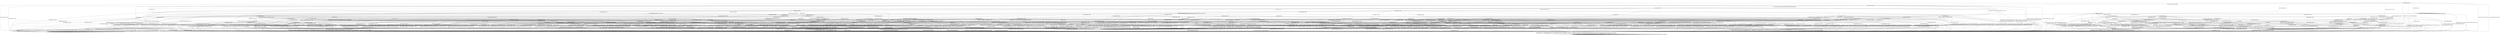 digraph h18 {
s0 [label="s0"];
s1 [label="s1"];
s2 [label="s2"];
s6 [label="s6"];
s11 [label="s11"];
s24 [label="s24"];
s25 [label="s25"];
s63 [label="s63"];
s3 [label="s3"];
s4 [label="s4"];
s7 [label="s7"];
s8 [label="s8"];
s20 [label="s20"];
s21 [label="s21"];
s22 [label="s22"];
s26 [label="s26"];
s31 [label="s31"];
s64 [label="s64"];
s82 [label="s82"];
s84 [label="s84"];
s97 [label="s97"];
s99 [label="s99"];
s5 [label="s5"];
s9 [label="s9"];
s12 [label="s12"];
s27 [label="s27"];
s28 [label="s28"];
s32 [label="s32"];
s39 [label="s39"];
s41 [label="s41"];
s49 [label="s49"];
s50 [label="s50"];
s54 [label="s54"];
s65 [label="s65"];
s73 [label="s73"];
s76 [label="s76"];
s98 [label="s98"];
s100 [label="s100"];
s101 [label="s101"];
s102 [label="s102"];
s103 [label="s103"];
s104 [label="s104"];
s10 [label="s10"];
s13 [label="s13"];
s14 [label="s14"];
s23 [label="s23"];
s29 [label="s29"];
s33 [label="s33"];
s34 [label="s34"];
s42 [label="s42"];
s48 [label="s48"];
s53 [label="s53"];
s58 [label="s58"];
s59 [label="s59"];
s61 [label="s61"];
s69 [label="s69"];
s70 [label="s70"];
s74 [label="s74"];
s78 [label="s78"];
s83 [label="s83"];
s85 [label="s85"];
s92 [label="s92"];
s106 [label="s106"];
s15 [label="s15"];
s16 [label="s16"];
s17 [label="s17"];
s18 [label="s18"];
s19 [label="s19"];
s35 [label="s35"];
s36 [label="s36"];
s40 [label="s40"];
s43 [label="s43"];
s44 [label="s44"];
s51 [label="s51"];
s52 [label="s52"];
s55 [label="s55"];
s68 [label="s68"];
s71 [label="s71"];
s72 [label="s72"];
s77 [label="s77"];
s80 [label="s80"];
s87 [label="s87"];
s90 [label="s90"];
s94 [label="s94"];
s105 [label="s105"];
s30 [label="s30"];
s37 [label="s37"];
s38 [label="s38"];
s45 [label="s45"];
s56 [label="s56"];
s57 [label="s57"];
s60 [label="s60"];
s66 [label="s66"];
s67 [label="s67"];
s79 [label="s79"];
s86 [label="s86"];
s88 [label="s88"];
s46 [label="s46"];
s47 [label="s47"];
s62 [label="s62"];
s75 [label="s75"];
s81 [label="s81"];
s91 [label="s91"];
s93 [label="s93"];
s89 [label="s89"];
s95 [label="s95"];
s96 [label="s96"];
s0 -> s1 [label="RSA_CLIENT_HELLO / HELLO_VERIFY_REQUEST"];
s0 -> s2 [label="RSA_CLIENT_KEY_EXCHANGE / TIMEOUT"];
s0 -> s11 [label="CHANGE_CIPHER_SPEC / TIMEOUT"];
s0 -> s24 [label="FINISHED / TIMEOUT"];
s0 -> s0 [label="APPLICATION / TIMEOUT"];
s0 -> s25 [label="CERTIFICATE / TIMEOUT"];
s0 -> s63 [label="EMPTY_CERTIFICATE / TIMEOUT"];
s0 -> s24 [label="CERTIFICATE_VERIFY / TIMEOUT"];
s0 -> s6 [label="Alert(WARNING,CLOSE_NOTIFY) / TIMEOUT"];
s0 -> s6 [label="Alert(FATAL,UNEXPECTED_MESSAGE) / TIMEOUT"];
s1 -> s3 [label="RSA_CLIENT_HELLO / SERVER_HELLO,CERTIFICATE,CERTIFICATE_REQUEST,SERVER_HELLO_DONE"];
s1 -> s4 [label="RSA_CLIENT_KEY_EXCHANGE / TIMEOUT"];
s1 -> s11 [label="CHANGE_CIPHER_SPEC / TIMEOUT"];
s1 -> s8 [label="FINISHED / TIMEOUT"];
s1 -> s1 [label="APPLICATION / TIMEOUT"];
s1 -> s20 [label="CERTIFICATE / TIMEOUT"];
s1 -> s21 [label="EMPTY_CERTIFICATE / TIMEOUT"];
s1 -> s8 [label="CERTIFICATE_VERIFY / TIMEOUT"];
s1 -> s6 [label="Alert(WARNING,CLOSE_NOTIFY) / Alert(WARNING,CLOSE_NOTIFY)"];
s1 -> s6 [label="Alert(FATAL,UNEXPECTED_MESSAGE) / TIMEOUT"];
s2 -> s31 [label="RSA_CLIENT_HELLO / TIMEOUT"];
s2 -> s24 [label="RSA_CLIENT_KEY_EXCHANGE / TIMEOUT"];
s2 -> s22 [label="CHANGE_CIPHER_SPEC / TIMEOUT"];
s2 -> s64 [label="FINISHED / TIMEOUT"];
s2 -> s2 [label="APPLICATION / TIMEOUT"];
s2 -> s97 [label="CERTIFICATE / TIMEOUT"];
s2 -> s97 [label="EMPTY_CERTIFICATE / TIMEOUT"];
s2 -> s26 [label="CERTIFICATE_VERIFY / TIMEOUT"];
s2 -> s6 [label="Alert(WARNING,CLOSE_NOTIFY) / TIMEOUT"];
s2 -> s6 [label="Alert(FATAL,UNEXPECTED_MESSAGE) / TIMEOUT"];
s6 -> s7 [label="RSA_CLIENT_HELLO / TIMEOUT"];
s6 -> s7 [label="RSA_CLIENT_KEY_EXCHANGE / TIMEOUT"];
s6 -> s7 [label="CHANGE_CIPHER_SPEC / TIMEOUT"];
s6 -> s7 [label="FINISHED / TIMEOUT"];
s6 -> s7 [label="APPLICATION / TIMEOUT"];
s6 -> s7 [label="CERTIFICATE / TIMEOUT"];
s6 -> s7 [label="EMPTY_CERTIFICATE / TIMEOUT"];
s6 -> s7 [label="CERTIFICATE_VERIFY / TIMEOUT"];
s6 -> s7 [label="Alert(WARNING,CLOSE_NOTIFY) / TIMEOUT"];
s6 -> s7 [label="Alert(FATAL,UNEXPECTED_MESSAGE) / TIMEOUT"];
s11 -> s11 [label="RSA_CLIENT_HELLO / TIMEOUT"];
s11 -> s11 [label="RSA_CLIENT_KEY_EXCHANGE / TIMEOUT"];
s11 -> s11 [label="CHANGE_CIPHER_SPEC / TIMEOUT"];
s11 -> s11 [label="FINISHED / TIMEOUT"];
s11 -> s11 [label="APPLICATION / TIMEOUT"];
s11 -> s11 [label="CERTIFICATE / TIMEOUT"];
s11 -> s11 [label="EMPTY_CERTIFICATE / TIMEOUT"];
s11 -> s11 [label="CERTIFICATE_VERIFY / TIMEOUT"];
s11 -> s11 [label="Alert(WARNING,CLOSE_NOTIFY) / TIMEOUT"];
s11 -> s11 [label="Alert(FATAL,UNEXPECTED_MESSAGE) / TIMEOUT"];
s24 -> s24 [label="RSA_CLIENT_HELLO / TIMEOUT"];
s24 -> s24 [label="RSA_CLIENT_KEY_EXCHANGE / TIMEOUT"];
s24 -> s11 [label="CHANGE_CIPHER_SPEC / TIMEOUT"];
s24 -> s24 [label="FINISHED / TIMEOUT"];
s24 -> s24 [label="APPLICATION / TIMEOUT"];
s24 -> s24 [label="CERTIFICATE / TIMEOUT"];
s24 -> s24 [label="EMPTY_CERTIFICATE / TIMEOUT"];
s24 -> s24 [label="CERTIFICATE_VERIFY / TIMEOUT"];
s24 -> s6 [label="Alert(WARNING,CLOSE_NOTIFY) / TIMEOUT"];
s24 -> s6 [label="Alert(FATAL,UNEXPECTED_MESSAGE) / TIMEOUT"];
s25 -> s25 [label="RSA_CLIENT_HELLO / TIMEOUT"];
s25 -> s25 [label="RSA_CLIENT_KEY_EXCHANGE / TIMEOUT"];
s25 -> s11 [label="CHANGE_CIPHER_SPEC / TIMEOUT"];
s25 -> s25 [label="FINISHED / TIMEOUT"];
s25 -> s25 [label="APPLICATION / TIMEOUT"];
s25 -> s24 [label="CERTIFICATE / TIMEOUT"];
s25 -> s24 [label="EMPTY_CERTIFICATE / TIMEOUT"];
s25 -> s82 [label="CERTIFICATE_VERIFY / TIMEOUT"];
s25 -> s6 [label="Alert(WARNING,CLOSE_NOTIFY) / TIMEOUT"];
s25 -> s6 [label="Alert(FATAL,UNEXPECTED_MESSAGE) / TIMEOUT"];
s63 -> s99 [label="RSA_CLIENT_HELLO / TIMEOUT"];
s63 -> s97 [label="RSA_CLIENT_KEY_EXCHANGE / TIMEOUT"];
s63 -> s22 [label="CHANGE_CIPHER_SPEC / TIMEOUT"];
s63 -> s84 [label="FINISHED / TIMEOUT"];
s63 -> s63 [label="APPLICATION / TIMEOUT"];
s63 -> s24 [label="CERTIFICATE / TIMEOUT"];
s63 -> s24 [label="EMPTY_CERTIFICATE / TIMEOUT"];
s63 -> s82 [label="CERTIFICATE_VERIFY / TIMEOUT"];
s63 -> s6 [label="Alert(WARNING,CLOSE_NOTIFY) / TIMEOUT"];
s63 -> s6 [label="Alert(FATAL,UNEXPECTED_MESSAGE) / TIMEOUT"];
s3 -> s6 [label="RSA_CLIENT_HELLO / Alert(FATAL,UNEXPECTED_MESSAGE)"];
s3 -> s12 [label="RSA_CLIENT_KEY_EXCHANGE / TIMEOUT"];
s3 -> s11 [label="CHANGE_CIPHER_SPEC / TIMEOUT"];
s3 -> s8 [label="FINISHED / TIMEOUT"];
s3 -> s3 [label="APPLICATION / TIMEOUT"];
s3 -> s27 [label="CERTIFICATE / TIMEOUT"];
s3 -> s9 [label="EMPTY_CERTIFICATE / TIMEOUT"];
s3 -> s8 [label="CERTIFICATE_VERIFY / TIMEOUT"];
s3 -> s6 [label="Alert(WARNING,CLOSE_NOTIFY) / Alert(WARNING,CLOSE_NOTIFY)"];
s3 -> s6 [label="Alert(FATAL,UNEXPECTED_MESSAGE) / TIMEOUT"];
s4 -> s32 [label="RSA_CLIENT_HELLO / TIMEOUT"];
s4 -> s8 [label="RSA_CLIENT_KEY_EXCHANGE / TIMEOUT"];
s4 -> s5 [label="CHANGE_CIPHER_SPEC / TIMEOUT"];
s4 -> s65 [label="FINISHED / TIMEOUT"];
s4 -> s4 [label="APPLICATION / TIMEOUT"];
s4 -> s54 [label="CERTIFICATE / TIMEOUT"];
s4 -> s54 [label="EMPTY_CERTIFICATE / TIMEOUT"];
s4 -> s28 [label="CERTIFICATE_VERIFY / TIMEOUT"];
s4 -> s6 [label="Alert(WARNING,CLOSE_NOTIFY) / Alert(WARNING,CLOSE_NOTIFY)"];
s4 -> s6 [label="Alert(FATAL,UNEXPECTED_MESSAGE) / TIMEOUT"];
s7 -> s7 [label="RSA_CLIENT_HELLO / SOCKET_CLOSED"];
s7 -> s7 [label="RSA_CLIENT_KEY_EXCHANGE / SOCKET_CLOSED"];
s7 -> s7 [label="CHANGE_CIPHER_SPEC / SOCKET_CLOSED"];
s7 -> s7 [label="FINISHED / SOCKET_CLOSED"];
s7 -> s7 [label="APPLICATION / SOCKET_CLOSED"];
s7 -> s7 [label="CERTIFICATE / SOCKET_CLOSED"];
s7 -> s7 [label="EMPTY_CERTIFICATE / SOCKET_CLOSED"];
s7 -> s7 [label="CERTIFICATE_VERIFY / SOCKET_CLOSED"];
s7 -> s7 [label="Alert(WARNING,CLOSE_NOTIFY) / SOCKET_CLOSED"];
s7 -> s7 [label="Alert(FATAL,UNEXPECTED_MESSAGE) / SOCKET_CLOSED"];
s8 -> s8 [label="RSA_CLIENT_HELLO / TIMEOUT"];
s8 -> s8 [label="RSA_CLIENT_KEY_EXCHANGE / TIMEOUT"];
s8 -> s11 [label="CHANGE_CIPHER_SPEC / TIMEOUT"];
s8 -> s8 [label="FINISHED / TIMEOUT"];
s8 -> s8 [label="APPLICATION / TIMEOUT"];
s8 -> s8 [label="CERTIFICATE / TIMEOUT"];
s8 -> s8 [label="EMPTY_CERTIFICATE / TIMEOUT"];
s8 -> s8 [label="CERTIFICATE_VERIFY / TIMEOUT"];
s8 -> s6 [label="Alert(WARNING,CLOSE_NOTIFY) / Alert(WARNING,CLOSE_NOTIFY)"];
s8 -> s6 [label="Alert(FATAL,UNEXPECTED_MESSAGE) / TIMEOUT"];
s20 -> s20 [label="RSA_CLIENT_HELLO / TIMEOUT"];
s20 -> s103 [label="RSA_CLIENT_KEY_EXCHANGE / TIMEOUT"];
s20 -> s11 [label="CHANGE_CIPHER_SPEC / TIMEOUT"];
s20 -> s104 [label="FINISHED / TIMEOUT"];
s20 -> s20 [label="APPLICATION / TIMEOUT"];
s20 -> s8 [label="CERTIFICATE / TIMEOUT"];
s20 -> s8 [label="EMPTY_CERTIFICATE / TIMEOUT"];
s20 -> s49 [label="CERTIFICATE_VERIFY / TIMEOUT"];
s20 -> s6 [label="Alert(WARNING,CLOSE_NOTIFY) / Alert(WARNING,CLOSE_NOTIFY)"];
s20 -> s6 [label="Alert(FATAL,UNEXPECTED_MESSAGE) / TIMEOUT"];
s21 -> s39 [label="RSA_CLIENT_HELLO / TIMEOUT"];
s21 -> s54 [label="RSA_CLIENT_KEY_EXCHANGE / TIMEOUT"];
s21 -> s5 [label="CHANGE_CIPHER_SPEC / TIMEOUT"];
s21 -> s50 [label="FINISHED / TIMEOUT"];
s21 -> s21 [label="APPLICATION / TIMEOUT"];
s21 -> s8 [label="CERTIFICATE / TIMEOUT"];
s21 -> s8 [label="EMPTY_CERTIFICATE / TIMEOUT"];
s21 -> s49 [label="CERTIFICATE_VERIFY / TIMEOUT"];
s21 -> s6 [label="Alert(WARNING,CLOSE_NOTIFY) / Alert(WARNING,CLOSE_NOTIFY)"];
s21 -> s6 [label="Alert(FATAL,UNEXPECTED_MESSAGE) / TIMEOUT"];
s22 -> s6 [label="RSA_CLIENT_HELLO / TIMEOUT"];
s22 -> s6 [label="RSA_CLIENT_KEY_EXCHANGE / TIMEOUT"];
s22 -> s11 [label="CHANGE_CIPHER_SPEC / TIMEOUT"];
s22 -> s6 [label="FINISHED / TIMEOUT"];
s22 -> s22 [label="APPLICATION / TIMEOUT"];
s22 -> s6 [label="CERTIFICATE / TIMEOUT"];
s22 -> s6 [label="EMPTY_CERTIFICATE / TIMEOUT"];
s22 -> s6 [label="CERTIFICATE_VERIFY / TIMEOUT"];
s22 -> s22 [label="Alert(WARNING,CLOSE_NOTIFY) / TIMEOUT"];
s22 -> s22 [label="Alert(FATAL,UNEXPECTED_MESSAGE) / TIMEOUT"];
s26 -> s41 [label="RSA_CLIENT_HELLO / TIMEOUT"];
s26 -> s24 [label="RSA_CLIENT_KEY_EXCHANGE / TIMEOUT"];
s26 -> s22 [label="CHANGE_CIPHER_SPEC / TIMEOUT"];
s26 -> s73 [label="FINISHED / TIMEOUT"];
s26 -> s26 [label="APPLICATION / TIMEOUT"];
s26 -> s98 [label="CERTIFICATE / TIMEOUT"];
s26 -> s98 [label="EMPTY_CERTIFICATE / TIMEOUT"];
s26 -> s24 [label="CERTIFICATE_VERIFY / TIMEOUT"];
s26 -> s6 [label="Alert(WARNING,CLOSE_NOTIFY) / TIMEOUT"];
s26 -> s6 [label="Alert(FATAL,UNEXPECTED_MESSAGE) / TIMEOUT"];
s31 -> s24 [label="RSA_CLIENT_HELLO / TIMEOUT"];
s31 -> s24 [label="RSA_CLIENT_KEY_EXCHANGE / TIMEOUT"];
s31 -> s22 [label="CHANGE_CIPHER_SPEC / TIMEOUT"];
s31 -> s64 [label="FINISHED / TIMEOUT"];
s31 -> s31 [label="APPLICATION / TIMEOUT"];
s31 -> s76 [label="CERTIFICATE / TIMEOUT"];
s31 -> s76 [label="EMPTY_CERTIFICATE / TIMEOUT"];
s31 -> s41 [label="CERTIFICATE_VERIFY / TIMEOUT"];
s31 -> s6 [label="Alert(WARNING,CLOSE_NOTIFY) / TIMEOUT"];
s31 -> s6 [label="Alert(FATAL,UNEXPECTED_MESSAGE) / TIMEOUT"];
s64 -> s64 [label="RSA_CLIENT_HELLO / TIMEOUT"];
s64 -> s24 [label="RSA_CLIENT_KEY_EXCHANGE / TIMEOUT"];
s64 -> s22 [label="CHANGE_CIPHER_SPEC / TIMEOUT"];
s64 -> s24 [label="FINISHED / TIMEOUT"];
s64 -> s64 [label="APPLICATION / TIMEOUT"];
s64 -> s100 [label="CERTIFICATE / TIMEOUT"];
s64 -> s100 [label="EMPTY_CERTIFICATE / TIMEOUT"];
s64 -> s73 [label="CERTIFICATE_VERIFY / TIMEOUT"];
s64 -> s6 [label="Alert(WARNING,CLOSE_NOTIFY) / TIMEOUT"];
s64 -> s6 [label="Alert(FATAL,UNEXPECTED_MESSAGE) / TIMEOUT"];
s82 -> s101 [label="RSA_CLIENT_HELLO / TIMEOUT"];
s82 -> s98 [label="RSA_CLIENT_KEY_EXCHANGE / TIMEOUT"];
s82 -> s22 [label="CHANGE_CIPHER_SPEC / TIMEOUT"];
s82 -> s102 [label="FINISHED / TIMEOUT"];
s82 -> s82 [label="APPLICATION / TIMEOUT"];
s82 -> s24 [label="CERTIFICATE / TIMEOUT"];
s82 -> s24 [label="EMPTY_CERTIFICATE / TIMEOUT"];
s82 -> s24 [label="CERTIFICATE_VERIFY / TIMEOUT"];
s82 -> s6 [label="Alert(WARNING,CLOSE_NOTIFY) / TIMEOUT"];
s82 -> s6 [label="Alert(FATAL,UNEXPECTED_MESSAGE) / TIMEOUT"];
s84 -> s84 [label="RSA_CLIENT_HELLO / TIMEOUT"];
s84 -> s100 [label="RSA_CLIENT_KEY_EXCHANGE / TIMEOUT"];
s84 -> s22 [label="CHANGE_CIPHER_SPEC / TIMEOUT"];
s84 -> s24 [label="FINISHED / TIMEOUT"];
s84 -> s84 [label="APPLICATION / TIMEOUT"];
s84 -> s24 [label="CERTIFICATE / TIMEOUT"];
s84 -> s24 [label="EMPTY_CERTIFICATE / TIMEOUT"];
s84 -> s102 [label="CERTIFICATE_VERIFY / TIMEOUT"];
s84 -> s6 [label="Alert(WARNING,CLOSE_NOTIFY) / TIMEOUT"];
s84 -> s6 [label="Alert(FATAL,UNEXPECTED_MESSAGE) / TIMEOUT"];
s97 -> s76 [label="RSA_CLIENT_HELLO / TIMEOUT"];
s97 -> s24 [label="RSA_CLIENT_KEY_EXCHANGE / TIMEOUT"];
s97 -> s22 [label="CHANGE_CIPHER_SPEC / TIMEOUT"];
s97 -> s100 [label="FINISHED / TIMEOUT"];
s97 -> s97 [label="APPLICATION / TIMEOUT"];
s97 -> s24 [label="CERTIFICATE / TIMEOUT"];
s97 -> s24 [label="EMPTY_CERTIFICATE / TIMEOUT"];
s97 -> s98 [label="CERTIFICATE_VERIFY / TIMEOUT"];
s97 -> s6 [label="Alert(WARNING,CLOSE_NOTIFY) / TIMEOUT"];
s97 -> s6 [label="Alert(FATAL,UNEXPECTED_MESSAGE) / TIMEOUT"];
s99 -> s24 [label="RSA_CLIENT_HELLO / TIMEOUT"];
s99 -> s76 [label="RSA_CLIENT_KEY_EXCHANGE / TIMEOUT"];
s99 -> s22 [label="CHANGE_CIPHER_SPEC / TIMEOUT"];
s99 -> s84 [label="FINISHED / TIMEOUT"];
s99 -> s99 [label="APPLICATION / TIMEOUT"];
s99 -> s24 [label="CERTIFICATE / TIMEOUT"];
s99 -> s24 [label="EMPTY_CERTIFICATE / TIMEOUT"];
s99 -> s101 [label="CERTIFICATE_VERIFY / TIMEOUT"];
s99 -> s6 [label="Alert(WARNING,CLOSE_NOTIFY) / TIMEOUT"];
s99 -> s6 [label="Alert(FATAL,UNEXPECTED_MESSAGE) / TIMEOUT"];
s5 -> s6 [label="RSA_CLIENT_HELLO / Alert(FATAL,UNEXPECTED_MESSAGE)"];
s5 -> s6 [label="RSA_CLIENT_KEY_EXCHANGE / Alert(FATAL,UNEXPECTED_MESSAGE)"];
s5 -> s11 [label="CHANGE_CIPHER_SPEC / TIMEOUT"];
s5 -> s6 [label="FINISHED / Alert(FATAL,UNEXPECTED_MESSAGE)"];
s5 -> s5 [label="APPLICATION / TIMEOUT"];
s5 -> s6 [label="CERTIFICATE / Alert(FATAL,UNEXPECTED_MESSAGE)"];
s5 -> s6 [label="EMPTY_CERTIFICATE / Alert(FATAL,UNEXPECTED_MESSAGE)"];
s5 -> s6 [label="CERTIFICATE_VERIFY / Alert(FATAL,UNEXPECTED_MESSAGE)"];
s5 -> s5 [label="Alert(WARNING,CLOSE_NOTIFY) / TIMEOUT"];
s5 -> s5 [label="Alert(FATAL,UNEXPECTED_MESSAGE) / TIMEOUT"];
s9 -> s33 [label="RSA_CLIENT_HELLO / TIMEOUT"];
s9 -> s23 [label="RSA_CLIENT_KEY_EXCHANGE / TIMEOUT"];
s9 -> s10 [label="CHANGE_CIPHER_SPEC / TIMEOUT"];
s9 -> s48 [label="FINISHED / TIMEOUT"];
s9 -> s9 [label="APPLICATION / TIMEOUT"];
s9 -> s8 [label="CERTIFICATE / TIMEOUT"];
s9 -> s8 [label="EMPTY_CERTIFICATE / TIMEOUT"];
s9 -> s29 [label="CERTIFICATE_VERIFY / TIMEOUT"];
s9 -> s6 [label="Alert(WARNING,CLOSE_NOTIFY) / Alert(WARNING,CLOSE_NOTIFY)"];
s9 -> s6 [label="Alert(FATAL,UNEXPECTED_MESSAGE) / TIMEOUT"];
s12 -> s32 [label="RSA_CLIENT_HELLO / TIMEOUT"];
s12 -> s8 [label="RSA_CLIENT_KEY_EXCHANGE / TIMEOUT"];
s12 -> s13 [label="CHANGE_CIPHER_SPEC / TIMEOUT"];
s12 -> s65 [label="FINISHED / TIMEOUT"];
s12 -> s12 [label="APPLICATION / TIMEOUT"];
s12 -> s34 [label="CERTIFICATE / TIMEOUT"];
s12 -> s23 [label="EMPTY_CERTIFICATE / TIMEOUT"];
s12 -> s14 [label="CERTIFICATE_VERIFY / TIMEOUT"];
s12 -> s6 [label="Alert(WARNING,CLOSE_NOTIFY) / Alert(WARNING,CLOSE_NOTIFY)"];
s12 -> s6 [label="Alert(FATAL,UNEXPECTED_MESSAGE) / TIMEOUT"];
s27 -> s20 [label="RSA_CLIENT_HELLO / TIMEOUT"];
s27 -> s69 [label="RSA_CLIENT_KEY_EXCHANGE / TIMEOUT"];
s27 -> s11 [label="CHANGE_CIPHER_SPEC / TIMEOUT"];
s27 -> s104 [label="FINISHED / TIMEOUT"];
s27 -> s27 [label="APPLICATION / TIMEOUT"];
s27 -> s8 [label="CERTIFICATE / TIMEOUT"];
s27 -> s8 [label="EMPTY_CERTIFICATE / TIMEOUT"];
s27 -> s92 [label="CERTIFICATE_VERIFY / TIMEOUT"];
s27 -> s6 [label="Alert(WARNING,CLOSE_NOTIFY) / Alert(WARNING,CLOSE_NOTIFY)"];
s27 -> s6 [label="Alert(FATAL,UNEXPECTED_MESSAGE) / TIMEOUT"];
s28 -> s42 [label="RSA_CLIENT_HELLO / TIMEOUT"];
s28 -> s8 [label="RSA_CLIENT_KEY_EXCHANGE / TIMEOUT"];
s28 -> s5 [label="CHANGE_CIPHER_SPEC / TIMEOUT"];
s28 -> s74 [label="FINISHED / TIMEOUT"];
s28 -> s28 [label="APPLICATION / TIMEOUT"];
s28 -> s58 [label="CERTIFICATE / TIMEOUT"];
s28 -> s58 [label="EMPTY_CERTIFICATE / TIMEOUT"];
s28 -> s8 [label="CERTIFICATE_VERIFY / TIMEOUT"];
s28 -> s6 [label="Alert(WARNING,CLOSE_NOTIFY) / Alert(WARNING,CLOSE_NOTIFY)"];
s28 -> s6 [label="Alert(FATAL,UNEXPECTED_MESSAGE) / TIMEOUT"];
s32 -> s8 [label="RSA_CLIENT_HELLO / TIMEOUT"];
s32 -> s8 [label="RSA_CLIENT_KEY_EXCHANGE / TIMEOUT"];
s32 -> s5 [label="CHANGE_CIPHER_SPEC / TIMEOUT"];
s32 -> s70 [label="FINISHED / TIMEOUT"];
s32 -> s32 [label="APPLICATION / TIMEOUT"];
s32 -> s59 [label="CERTIFICATE / TIMEOUT"];
s32 -> s59 [label="EMPTY_CERTIFICATE / TIMEOUT"];
s32 -> s42 [label="CERTIFICATE_VERIFY / TIMEOUT"];
s32 -> s6 [label="Alert(WARNING,CLOSE_NOTIFY) / Alert(WARNING,CLOSE_NOTIFY)"];
s32 -> s6 [label="Alert(FATAL,UNEXPECTED_MESSAGE) / TIMEOUT"];
s39 -> s8 [label="RSA_CLIENT_HELLO / TIMEOUT"];
s39 -> s59 [label="RSA_CLIENT_KEY_EXCHANGE / TIMEOUT"];
s39 -> s5 [label="CHANGE_CIPHER_SPEC / TIMEOUT"];
s39 -> s78 [label="FINISHED / TIMEOUT"];
s39 -> s39 [label="APPLICATION / TIMEOUT"];
s39 -> s8 [label="CERTIFICATE / TIMEOUT"];
s39 -> s8 [label="EMPTY_CERTIFICATE / TIMEOUT"];
s39 -> s61 [label="CERTIFICATE_VERIFY / TIMEOUT"];
s39 -> s6 [label="Alert(WARNING,CLOSE_NOTIFY) / Alert(WARNING,CLOSE_NOTIFY)"];
s39 -> s6 [label="Alert(FATAL,UNEXPECTED_MESSAGE) / TIMEOUT"];
s41 -> s24 [label="RSA_CLIENT_HELLO / TIMEOUT"];
s41 -> s24 [label="RSA_CLIENT_KEY_EXCHANGE / TIMEOUT"];
s41 -> s22 [label="CHANGE_CIPHER_SPEC / TIMEOUT"];
s41 -> s73 [label="FINISHED / TIMEOUT"];
s41 -> s41 [label="APPLICATION / TIMEOUT"];
s41 -> s83 [label="CERTIFICATE / TIMEOUT"];
s41 -> s83 [label="EMPTY_CERTIFICATE / TIMEOUT"];
s41 -> s24 [label="CERTIFICATE_VERIFY / TIMEOUT"];
s41 -> s6 [label="Alert(WARNING,CLOSE_NOTIFY) / TIMEOUT"];
s41 -> s6 [label="Alert(FATAL,UNEXPECTED_MESSAGE) / TIMEOUT"];
s49 -> s61 [label="RSA_CLIENT_HELLO / TIMEOUT"];
s49 -> s58 [label="RSA_CLIENT_KEY_EXCHANGE / TIMEOUT"];
s49 -> s5 [label="CHANGE_CIPHER_SPEC / TIMEOUT"];
s49 -> s53 [label="FINISHED / TIMEOUT"];
s49 -> s49 [label="APPLICATION / TIMEOUT"];
s49 -> s8 [label="CERTIFICATE / TIMEOUT"];
s49 -> s8 [label="EMPTY_CERTIFICATE / TIMEOUT"];
s49 -> s8 [label="CERTIFICATE_VERIFY / TIMEOUT"];
s49 -> s6 [label="Alert(WARNING,CLOSE_NOTIFY) / Alert(WARNING,CLOSE_NOTIFY)"];
s49 -> s6 [label="Alert(FATAL,UNEXPECTED_MESSAGE) / TIMEOUT"];
s50 -> s78 [label="RSA_CLIENT_HELLO / TIMEOUT"];
s50 -> s71 [label="RSA_CLIENT_KEY_EXCHANGE / TIMEOUT"];
s50 -> s5 [label="CHANGE_CIPHER_SPEC / TIMEOUT"];
s50 -> s8 [label="FINISHED / TIMEOUT"];
s50 -> s50 [label="APPLICATION / TIMEOUT"];
s50 -> s8 [label="CERTIFICATE / TIMEOUT"];
s50 -> s8 [label="EMPTY_CERTIFICATE / TIMEOUT"];
s50 -> s53 [label="CERTIFICATE_VERIFY / TIMEOUT"];
s50 -> s6 [label="Alert(WARNING,CLOSE_NOTIFY) / Alert(WARNING,CLOSE_NOTIFY)"];
s50 -> s6 [label="Alert(FATAL,UNEXPECTED_MESSAGE) / TIMEOUT"];
s54 -> s59 [label="RSA_CLIENT_HELLO / TIMEOUT"];
s54 -> s8 [label="RSA_CLIENT_KEY_EXCHANGE / TIMEOUT"];
s54 -> s5 [label="CHANGE_CIPHER_SPEC / TIMEOUT"];
s54 -> s71 [label="FINISHED / TIMEOUT"];
s54 -> s54 [label="APPLICATION / TIMEOUT"];
s54 -> s8 [label="CERTIFICATE / TIMEOUT"];
s54 -> s8 [label="EMPTY_CERTIFICATE / TIMEOUT"];
s54 -> s58 [label="CERTIFICATE_VERIFY / TIMEOUT"];
s54 -> s6 [label="Alert(WARNING,CLOSE_NOTIFY) / Alert(WARNING,CLOSE_NOTIFY)"];
s54 -> s6 [label="Alert(FATAL,UNEXPECTED_MESSAGE) / TIMEOUT"];
s65 -> s70 [label="RSA_CLIENT_HELLO / TIMEOUT"];
s65 -> s8 [label="RSA_CLIENT_KEY_EXCHANGE / TIMEOUT"];
s65 -> s5 [label="CHANGE_CIPHER_SPEC / TIMEOUT"];
s65 -> s8 [label="FINISHED / TIMEOUT"];
s65 -> s65 [label="APPLICATION / TIMEOUT"];
s65 -> s71 [label="CERTIFICATE / TIMEOUT"];
s65 -> s71 [label="EMPTY_CERTIFICATE / TIMEOUT"];
s65 -> s74 [label="CERTIFICATE_VERIFY / TIMEOUT"];
s65 -> s6 [label="Alert(WARNING,CLOSE_NOTIFY) / Alert(WARNING,CLOSE_NOTIFY)"];
s65 -> s6 [label="Alert(FATAL,UNEXPECTED_MESSAGE) / TIMEOUT"];
s73 -> s73 [label="RSA_CLIENT_HELLO / TIMEOUT"];
s73 -> s24 [label="RSA_CLIENT_KEY_EXCHANGE / TIMEOUT"];
s73 -> s22 [label="CHANGE_CIPHER_SPEC / TIMEOUT"];
s73 -> s24 [label="FINISHED / TIMEOUT"];
s73 -> s73 [label="APPLICATION / TIMEOUT"];
s73 -> s85 [label="CERTIFICATE / TIMEOUT"];
s73 -> s85 [label="EMPTY_CERTIFICATE / TIMEOUT"];
s73 -> s24 [label="CERTIFICATE_VERIFY / TIMEOUT"];
s73 -> s6 [label="Alert(WARNING,CLOSE_NOTIFY) / TIMEOUT"];
s73 -> s6 [label="Alert(FATAL,UNEXPECTED_MESSAGE) / TIMEOUT"];
s76 -> s24 [label="RSA_CLIENT_HELLO / TIMEOUT"];
s76 -> s24 [label="RSA_CLIENT_KEY_EXCHANGE / TIMEOUT"];
s76 -> s22 [label="CHANGE_CIPHER_SPEC / TIMEOUT"];
s76 -> s100 [label="FINISHED / TIMEOUT"];
s76 -> s76 [label="APPLICATION / TIMEOUT"];
s76 -> s24 [label="CERTIFICATE / TIMEOUT"];
s76 -> s24 [label="EMPTY_CERTIFICATE / TIMEOUT"];
s76 -> s83 [label="CERTIFICATE_VERIFY / TIMEOUT"];
s76 -> s6 [label="Alert(WARNING,CLOSE_NOTIFY) / TIMEOUT"];
s76 -> s6 [label="Alert(FATAL,UNEXPECTED_MESSAGE) / TIMEOUT"];
s98 -> s83 [label="RSA_CLIENT_HELLO / TIMEOUT"];
s98 -> s24 [label="RSA_CLIENT_KEY_EXCHANGE / TIMEOUT"];
s98 -> s22 [label="CHANGE_CIPHER_SPEC / TIMEOUT"];
s98 -> s85 [label="FINISHED / TIMEOUT"];
s98 -> s98 [label="APPLICATION / TIMEOUT"];
s98 -> s24 [label="CERTIFICATE / TIMEOUT"];
s98 -> s24 [label="EMPTY_CERTIFICATE / TIMEOUT"];
s98 -> s24 [label="CERTIFICATE_VERIFY / TIMEOUT"];
s98 -> s6 [label="Alert(WARNING,CLOSE_NOTIFY) / TIMEOUT"];
s98 -> s6 [label="Alert(FATAL,UNEXPECTED_MESSAGE) / TIMEOUT"];
s100 -> s100 [label="RSA_CLIENT_HELLO / TIMEOUT"];
s100 -> s24 [label="RSA_CLIENT_KEY_EXCHANGE / TIMEOUT"];
s100 -> s22 [label="CHANGE_CIPHER_SPEC / TIMEOUT"];
s100 -> s24 [label="FINISHED / TIMEOUT"];
s100 -> s100 [label="APPLICATION / TIMEOUT"];
s100 -> s24 [label="CERTIFICATE / TIMEOUT"];
s100 -> s24 [label="EMPTY_CERTIFICATE / TIMEOUT"];
s100 -> s85 [label="CERTIFICATE_VERIFY / TIMEOUT"];
s100 -> s6 [label="Alert(WARNING,CLOSE_NOTIFY) / TIMEOUT"];
s100 -> s6 [label="Alert(FATAL,UNEXPECTED_MESSAGE) / TIMEOUT"];
s101 -> s24 [label="RSA_CLIENT_HELLO / TIMEOUT"];
s101 -> s83 [label="RSA_CLIENT_KEY_EXCHANGE / TIMEOUT"];
s101 -> s22 [label="CHANGE_CIPHER_SPEC / TIMEOUT"];
s101 -> s84 [label="FINISHED / TIMEOUT"];
s101 -> s101 [label="APPLICATION / TIMEOUT"];
s101 -> s24 [label="CERTIFICATE / TIMEOUT"];
s101 -> s24 [label="EMPTY_CERTIFICATE / TIMEOUT"];
s101 -> s24 [label="CERTIFICATE_VERIFY / TIMEOUT"];
s101 -> s6 [label="Alert(WARNING,CLOSE_NOTIFY) / TIMEOUT"];
s101 -> s6 [label="Alert(FATAL,UNEXPECTED_MESSAGE) / TIMEOUT"];
s102 -> s84 [label="RSA_CLIENT_HELLO / TIMEOUT"];
s102 -> s85 [label="RSA_CLIENT_KEY_EXCHANGE / TIMEOUT"];
s102 -> s22 [label="CHANGE_CIPHER_SPEC / TIMEOUT"];
s102 -> s24 [label="FINISHED / TIMEOUT"];
s102 -> s102 [label="APPLICATION / TIMEOUT"];
s102 -> s24 [label="CERTIFICATE / TIMEOUT"];
s102 -> s24 [label="EMPTY_CERTIFICATE / TIMEOUT"];
s102 -> s24 [label="CERTIFICATE_VERIFY / TIMEOUT"];
s102 -> s6 [label="Alert(WARNING,CLOSE_NOTIFY) / TIMEOUT"];
s102 -> s6 [label="Alert(FATAL,UNEXPECTED_MESSAGE) / TIMEOUT"];
s103 -> s103 [label="RSA_CLIENT_HELLO / TIMEOUT"];
s103 -> s8 [label="RSA_CLIENT_KEY_EXCHANGE / TIMEOUT"];
s103 -> s11 [label="CHANGE_CIPHER_SPEC / TIMEOUT"];
s103 -> s105 [label="FINISHED / TIMEOUT"];
s103 -> s103 [label="APPLICATION / TIMEOUT"];
s103 -> s8 [label="CERTIFICATE / TIMEOUT"];
s103 -> s8 [label="EMPTY_CERTIFICATE / TIMEOUT"];
s103 -> s58 [label="CERTIFICATE_VERIFY / TIMEOUT"];
s103 -> s6 [label="Alert(WARNING,CLOSE_NOTIFY) / Alert(WARNING,CLOSE_NOTIFY)"];
s103 -> s6 [label="Alert(FATAL,UNEXPECTED_MESSAGE) / TIMEOUT"];
s104 -> s106 [label="RSA_CLIENT_HELLO / TIMEOUT"];
s104 -> s105 [label="RSA_CLIENT_KEY_EXCHANGE / TIMEOUT"];
s104 -> s11 [label="CHANGE_CIPHER_SPEC / TIMEOUT"];
s104 -> s8 [label="FINISHED / TIMEOUT"];
s104 -> s104 [label="APPLICATION / TIMEOUT"];
s104 -> s8 [label="CERTIFICATE / TIMEOUT"];
s104 -> s8 [label="EMPTY_CERTIFICATE / TIMEOUT"];
s104 -> s53 [label="CERTIFICATE_VERIFY / TIMEOUT"];
s104 -> s6 [label="Alert(WARNING,CLOSE_NOTIFY) / Alert(WARNING,CLOSE_NOTIFY)"];
s104 -> s6 [label="Alert(FATAL,UNEXPECTED_MESSAGE) / TIMEOUT"];
s10 -> s6 [label="RSA_CLIENT_HELLO / Alert(FATAL,BAD_CERTIFICATE)"];
s10 -> s6 [label="RSA_CLIENT_KEY_EXCHANGE / Alert(FATAL,BAD_CERTIFICATE)"];
s10 -> s11 [label="CHANGE_CIPHER_SPEC / TIMEOUT"];
s10 -> s6 [label="FINISHED / Alert(FATAL,BAD_CERTIFICATE)"];
s10 -> s10 [label="APPLICATION / TIMEOUT"];
s10 -> s6 [label="CERTIFICATE / Alert(FATAL,BAD_CERTIFICATE)"];
s10 -> s6 [label="EMPTY_CERTIFICATE / Alert(FATAL,BAD_CERTIFICATE)"];
s10 -> s6 [label="CERTIFICATE_VERIFY / Alert(FATAL,BAD_CERTIFICATE)"];
s10 -> s10 [label="Alert(WARNING,CLOSE_NOTIFY) / TIMEOUT"];
s10 -> s10 [label="Alert(FATAL,UNEXPECTED_MESSAGE) / TIMEOUT"];
s13 -> s15 [label="RSA_CLIENT_HELLO / TIMEOUT"];
s13 -> s8 [label="RSA_CLIENT_KEY_EXCHANGE / TIMEOUT"];
s13 -> s11 [label="CHANGE_CIPHER_SPEC / TIMEOUT"];
s13 -> s16 [label="FINISHED / CHANGE_CIPHER_SPEC,FINISHED,CHANGE_CIPHER_SPEC,FINISHED"];
s13 -> s13 [label="APPLICATION / TIMEOUT"];
s13 -> s35 [label="CERTIFICATE / TIMEOUT"];
s13 -> s17 [label="EMPTY_CERTIFICATE / TIMEOUT"];
s13 -> s18 [label="CERTIFICATE_VERIFY / TIMEOUT"];
s13 -> s13 [label="Alert(WARNING,CLOSE_NOTIFY) / TIMEOUT"];
s13 -> s13 [label="Alert(FATAL,UNEXPECTED_MESSAGE) / TIMEOUT"];
s14 -> s14 [label="RSA_CLIENT_HELLO / TIMEOUT"];
s14 -> s8 [label="RSA_CLIENT_KEY_EXCHANGE / TIMEOUT"];
s14 -> s19 [label="CHANGE_CIPHER_SPEC / TIMEOUT"];
s14 -> s36 [label="FINISHED / TIMEOUT"];
s14 -> s14 [label="APPLICATION / TIMEOUT"];
s14 -> s55 [label="CERTIFICATE / TIMEOUT"];
s14 -> s55 [label="EMPTY_CERTIFICATE / TIMEOUT"];
s14 -> s8 [label="CERTIFICATE_VERIFY / TIMEOUT"];
s14 -> s6 [label="Alert(WARNING,CLOSE_NOTIFY) / Alert(WARNING,CLOSE_NOTIFY)"];
s14 -> s6 [label="Alert(FATAL,UNEXPECTED_MESSAGE) / TIMEOUT"];
s23 -> s40 [label="RSA_CLIENT_HELLO / TIMEOUT"];
s23 -> s8 [label="RSA_CLIENT_KEY_EXCHANGE / TIMEOUT"];
s23 -> s10 [label="CHANGE_CIPHER_SPEC / TIMEOUT"];
s23 -> s68 [label="FINISHED / TIMEOUT"];
s23 -> s23 [label="APPLICATION / TIMEOUT"];
s23 -> s8 [label="CERTIFICATE / TIMEOUT"];
s23 -> s8 [label="EMPTY_CERTIFICATE / TIMEOUT"];
s23 -> s51 [label="CERTIFICATE_VERIFY / TIMEOUT"];
s23 -> s6 [label="Alert(WARNING,CLOSE_NOTIFY) / Alert(WARNING,CLOSE_NOTIFY)"];
s23 -> s6 [label="Alert(FATAL,UNEXPECTED_MESSAGE) / TIMEOUT"];
s29 -> s43 [label="RSA_CLIENT_HELLO / TIMEOUT"];
s29 -> s51 [label="RSA_CLIENT_KEY_EXCHANGE / TIMEOUT"];
s29 -> s10 [label="CHANGE_CIPHER_SPEC / TIMEOUT"];
s29 -> s52 [label="FINISHED / TIMEOUT"];
s29 -> s29 [label="APPLICATION / TIMEOUT"];
s29 -> s8 [label="CERTIFICATE / TIMEOUT"];
s29 -> s8 [label="EMPTY_CERTIFICATE / TIMEOUT"];
s29 -> s8 [label="CERTIFICATE_VERIFY / TIMEOUT"];
s29 -> s6 [label="Alert(WARNING,CLOSE_NOTIFY) / Alert(WARNING,CLOSE_NOTIFY)"];
s29 -> s6 [label="Alert(FATAL,UNEXPECTED_MESSAGE) / TIMEOUT"];
s33 -> s8 [label="RSA_CLIENT_HELLO / TIMEOUT"];
s33 -> s40 [label="RSA_CLIENT_KEY_EXCHANGE / TIMEOUT"];
s33 -> s10 [label="CHANGE_CIPHER_SPEC / TIMEOUT"];
s33 -> s77 [label="FINISHED / TIMEOUT"];
s33 -> s33 [label="APPLICATION / TIMEOUT"];
s33 -> s8 [label="CERTIFICATE / TIMEOUT"];
s33 -> s8 [label="EMPTY_CERTIFICATE / TIMEOUT"];
s33 -> s43 [label="CERTIFICATE_VERIFY / TIMEOUT"];
s33 -> s6 [label="Alert(WARNING,CLOSE_NOTIFY) / Alert(WARNING,CLOSE_NOTIFY)"];
s33 -> s6 [label="Alert(FATAL,UNEXPECTED_MESSAGE) / TIMEOUT"];
s34 -> s59 [label="RSA_CLIENT_HELLO / TIMEOUT"];
s34 -> s8 [label="RSA_CLIENT_KEY_EXCHANGE / TIMEOUT"];
s34 -> s44 [label="CHANGE_CIPHER_SPEC / TIMEOUT"];
s34 -> s71 [label="FINISHED / TIMEOUT"];
s34 -> s34 [label="APPLICATION / TIMEOUT"];
s34 -> s8 [label="CERTIFICATE / TIMEOUT"];
s34 -> s8 [label="EMPTY_CERTIFICATE / TIMEOUT"];
s34 -> s72 [label="CERTIFICATE_VERIFY / TIMEOUT"];
s34 -> s6 [label="Alert(WARNING,CLOSE_NOTIFY) / Alert(WARNING,CLOSE_NOTIFY)"];
s34 -> s6 [label="Alert(FATAL,UNEXPECTED_MESSAGE) / TIMEOUT"];
s42 -> s8 [label="RSA_CLIENT_HELLO / TIMEOUT"];
s42 -> s8 [label="RSA_CLIENT_KEY_EXCHANGE / TIMEOUT"];
s42 -> s5 [label="CHANGE_CIPHER_SPEC / TIMEOUT"];
s42 -> s87 [label="FINISHED / TIMEOUT"];
s42 -> s42 [label="APPLICATION / TIMEOUT"];
s42 -> s94 [label="CERTIFICATE / TIMEOUT"];
s42 -> s94 [label="EMPTY_CERTIFICATE / TIMEOUT"];
s42 -> s8 [label="CERTIFICATE_VERIFY / TIMEOUT"];
s42 -> s6 [label="Alert(WARNING,CLOSE_NOTIFY) / Alert(WARNING,CLOSE_NOTIFY)"];
s42 -> s6 [label="Alert(FATAL,UNEXPECTED_MESSAGE) / TIMEOUT"];
s48 -> s77 [label="RSA_CLIENT_HELLO / TIMEOUT"];
s48 -> s68 [label="RSA_CLIENT_KEY_EXCHANGE / TIMEOUT"];
s48 -> s10 [label="CHANGE_CIPHER_SPEC / TIMEOUT"];
s48 -> s8 [label="FINISHED / TIMEOUT"];
s48 -> s48 [label="APPLICATION / TIMEOUT"];
s48 -> s8 [label="CERTIFICATE / TIMEOUT"];
s48 -> s8 [label="EMPTY_CERTIFICATE / TIMEOUT"];
s48 -> s52 [label="CERTIFICATE_VERIFY / TIMEOUT"];
s48 -> s6 [label="Alert(WARNING,CLOSE_NOTIFY) / Alert(WARNING,CLOSE_NOTIFY)"];
s48 -> s6 [label="Alert(FATAL,UNEXPECTED_MESSAGE) / TIMEOUT"];
s53 -> s80 [label="RSA_CLIENT_HELLO / TIMEOUT"];
s53 -> s90 [label="RSA_CLIENT_KEY_EXCHANGE / TIMEOUT"];
s53 -> s5 [label="CHANGE_CIPHER_SPEC / TIMEOUT"];
s53 -> s8 [label="FINISHED / TIMEOUT"];
s53 -> s53 [label="APPLICATION / TIMEOUT"];
s53 -> s8 [label="CERTIFICATE / TIMEOUT"];
s53 -> s8 [label="EMPTY_CERTIFICATE / TIMEOUT"];
s53 -> s8 [label="CERTIFICATE_VERIFY / TIMEOUT"];
s53 -> s6 [label="Alert(WARNING,CLOSE_NOTIFY) / Alert(WARNING,CLOSE_NOTIFY)"];
s53 -> s6 [label="Alert(FATAL,UNEXPECTED_MESSAGE) / TIMEOUT"];
s58 -> s94 [label="RSA_CLIENT_HELLO / TIMEOUT"];
s58 -> s8 [label="RSA_CLIENT_KEY_EXCHANGE / TIMEOUT"];
s58 -> s5 [label="CHANGE_CIPHER_SPEC / TIMEOUT"];
s58 -> s90 [label="FINISHED / TIMEOUT"];
s58 -> s58 [label="APPLICATION / TIMEOUT"];
s58 -> s8 [label="CERTIFICATE / TIMEOUT"];
s58 -> s8 [label="EMPTY_CERTIFICATE / TIMEOUT"];
s58 -> s8 [label="CERTIFICATE_VERIFY / TIMEOUT"];
s58 -> s6 [label="Alert(WARNING,CLOSE_NOTIFY) / Alert(WARNING,CLOSE_NOTIFY)"];
s58 -> s6 [label="Alert(FATAL,UNEXPECTED_MESSAGE) / TIMEOUT"];
s59 -> s8 [label="RSA_CLIENT_HELLO / TIMEOUT"];
s59 -> s8 [label="RSA_CLIENT_KEY_EXCHANGE / TIMEOUT"];
s59 -> s5 [label="CHANGE_CIPHER_SPEC / TIMEOUT"];
s59 -> s81 [label="FINISHED / TIMEOUT"];
s59 -> s59 [label="APPLICATION / TIMEOUT"];
s59 -> s8 [label="CERTIFICATE / TIMEOUT"];
s59 -> s8 [label="EMPTY_CERTIFICATE / TIMEOUT"];
s59 -> s94 [label="CERTIFICATE_VERIFY / TIMEOUT"];
s59 -> s6 [label="Alert(WARNING,CLOSE_NOTIFY) / Alert(WARNING,CLOSE_NOTIFY)"];
s59 -> s6 [label="Alert(FATAL,UNEXPECTED_MESSAGE) / TIMEOUT"];
s61 -> s8 [label="RSA_CLIENT_HELLO / TIMEOUT"];
s61 -> s94 [label="RSA_CLIENT_KEY_EXCHANGE / TIMEOUT"];
s61 -> s5 [label="CHANGE_CIPHER_SPEC / TIMEOUT"];
s61 -> s80 [label="FINISHED / TIMEOUT"];
s61 -> s61 [label="APPLICATION / TIMEOUT"];
s61 -> s8 [label="CERTIFICATE / TIMEOUT"];
s61 -> s8 [label="EMPTY_CERTIFICATE / TIMEOUT"];
s61 -> s8 [label="CERTIFICATE_VERIFY / TIMEOUT"];
s61 -> s6 [label="Alert(WARNING,CLOSE_NOTIFY) / Alert(WARNING,CLOSE_NOTIFY)"];
s61 -> s6 [label="Alert(FATAL,UNEXPECTED_MESSAGE) / TIMEOUT"];
s69 -> s103 [label="RSA_CLIENT_HELLO / TIMEOUT"];
s69 -> s8 [label="RSA_CLIENT_KEY_EXCHANGE / TIMEOUT"];
s69 -> s11 [label="CHANGE_CIPHER_SPEC / TIMEOUT"];
s69 -> s105 [label="FINISHED / TIMEOUT"];
s69 -> s69 [label="APPLICATION / TIMEOUT"];
s69 -> s8 [label="CERTIFICATE / TIMEOUT"];
s69 -> s8 [label="EMPTY_CERTIFICATE / TIMEOUT"];
s69 -> s72 [label="CERTIFICATE_VERIFY / TIMEOUT"];
s69 -> s6 [label="Alert(WARNING,CLOSE_NOTIFY) / Alert(WARNING,CLOSE_NOTIFY)"];
s69 -> s6 [label="Alert(FATAL,UNEXPECTED_MESSAGE) / TIMEOUT"];
s70 -> s8 [label="RSA_CLIENT_HELLO / TIMEOUT"];
s70 -> s8 [label="RSA_CLIENT_KEY_EXCHANGE / TIMEOUT"];
s70 -> s5 [label="CHANGE_CIPHER_SPEC / TIMEOUT"];
s70 -> s8 [label="FINISHED / TIMEOUT"];
s70 -> s70 [label="APPLICATION / TIMEOUT"];
s70 -> s81 [label="CERTIFICATE / TIMEOUT"];
s70 -> s81 [label="EMPTY_CERTIFICATE / TIMEOUT"];
s70 -> s87 [label="CERTIFICATE_VERIFY / TIMEOUT"];
s70 -> s6 [label="Alert(WARNING,CLOSE_NOTIFY) / Alert(WARNING,CLOSE_NOTIFY)"];
s70 -> s6 [label="Alert(FATAL,UNEXPECTED_MESSAGE) / TIMEOUT"];
s74 -> s87 [label="RSA_CLIENT_HELLO / TIMEOUT"];
s74 -> s8 [label="RSA_CLIENT_KEY_EXCHANGE / TIMEOUT"];
s74 -> s5 [label="CHANGE_CIPHER_SPEC / TIMEOUT"];
s74 -> s8 [label="FINISHED / TIMEOUT"];
s74 -> s74 [label="APPLICATION / TIMEOUT"];
s74 -> s90 [label="CERTIFICATE / TIMEOUT"];
s74 -> s90 [label="EMPTY_CERTIFICATE / TIMEOUT"];
s74 -> s8 [label="CERTIFICATE_VERIFY / TIMEOUT"];
s74 -> s6 [label="Alert(WARNING,CLOSE_NOTIFY) / Alert(WARNING,CLOSE_NOTIFY)"];
s74 -> s6 [label="Alert(FATAL,UNEXPECTED_MESSAGE) / TIMEOUT"];
s78 -> s8 [label="RSA_CLIENT_HELLO / TIMEOUT"];
s78 -> s81 [label="RSA_CLIENT_KEY_EXCHANGE / TIMEOUT"];
s78 -> s5 [label="CHANGE_CIPHER_SPEC / TIMEOUT"];
s78 -> s8 [label="FINISHED / TIMEOUT"];
s78 -> s78 [label="APPLICATION / TIMEOUT"];
s78 -> s8 [label="CERTIFICATE / TIMEOUT"];
s78 -> s8 [label="EMPTY_CERTIFICATE / TIMEOUT"];
s78 -> s80 [label="CERTIFICATE_VERIFY / TIMEOUT"];
s78 -> s6 [label="Alert(WARNING,CLOSE_NOTIFY) / Alert(WARNING,CLOSE_NOTIFY)"];
s78 -> s6 [label="Alert(FATAL,UNEXPECTED_MESSAGE) / TIMEOUT"];
s83 -> s24 [label="RSA_CLIENT_HELLO / TIMEOUT"];
s83 -> s24 [label="RSA_CLIENT_KEY_EXCHANGE / TIMEOUT"];
s83 -> s22 [label="CHANGE_CIPHER_SPEC / TIMEOUT"];
s83 -> s85 [label="FINISHED / TIMEOUT"];
s83 -> s83 [label="APPLICATION / TIMEOUT"];
s83 -> s24 [label="CERTIFICATE / TIMEOUT"];
s83 -> s24 [label="EMPTY_CERTIFICATE / TIMEOUT"];
s83 -> s24 [label="CERTIFICATE_VERIFY / TIMEOUT"];
s83 -> s6 [label="Alert(WARNING,CLOSE_NOTIFY) / TIMEOUT"];
s83 -> s6 [label="Alert(FATAL,UNEXPECTED_MESSAGE) / TIMEOUT"];
s85 -> s85 [label="RSA_CLIENT_HELLO / TIMEOUT"];
s85 -> s24 [label="RSA_CLIENT_KEY_EXCHANGE / TIMEOUT"];
s85 -> s22 [label="CHANGE_CIPHER_SPEC / TIMEOUT"];
s85 -> s24 [label="FINISHED / TIMEOUT"];
s85 -> s85 [label="APPLICATION / TIMEOUT"];
s85 -> s24 [label="CERTIFICATE / TIMEOUT"];
s85 -> s24 [label="EMPTY_CERTIFICATE / TIMEOUT"];
s85 -> s24 [label="CERTIFICATE_VERIFY / TIMEOUT"];
s85 -> s6 [label="Alert(WARNING,CLOSE_NOTIFY) / TIMEOUT"];
s85 -> s6 [label="Alert(FATAL,UNEXPECTED_MESSAGE) / TIMEOUT"];
s92 -> s61 [label="RSA_CLIENT_HELLO / TIMEOUT"];
s92 -> s72 [label="RSA_CLIENT_KEY_EXCHANGE / TIMEOUT"];
s92 -> s5 [label="CHANGE_CIPHER_SPEC / TIMEOUT"];
s92 -> s53 [label="FINISHED / TIMEOUT"];
s92 -> s92 [label="APPLICATION / TIMEOUT"];
s92 -> s8 [label="CERTIFICATE / TIMEOUT"];
s92 -> s8 [label="EMPTY_CERTIFICATE / TIMEOUT"];
s92 -> s8 [label="CERTIFICATE_VERIFY / TIMEOUT"];
s92 -> s6 [label="Alert(WARNING,CLOSE_NOTIFY) / Alert(WARNING,CLOSE_NOTIFY)"];
s92 -> s6 [label="Alert(FATAL,UNEXPECTED_MESSAGE) / TIMEOUT"];
s106 -> s8 [label="RSA_CLIENT_HELLO / TIMEOUT"];
s106 -> s105 [label="RSA_CLIENT_KEY_EXCHANGE / TIMEOUT"];
s106 -> s11 [label="CHANGE_CIPHER_SPEC / TIMEOUT"];
s106 -> s8 [label="FINISHED / TIMEOUT"];
s106 -> s106 [label="APPLICATION / TIMEOUT"];
s106 -> s8 [label="CERTIFICATE / TIMEOUT"];
s106 -> s8 [label="EMPTY_CERTIFICATE / TIMEOUT"];
s106 -> s80 [label="CERTIFICATE_VERIFY / TIMEOUT"];
s106 -> s6 [label="Alert(WARNING,CLOSE_NOTIFY) / Alert(WARNING,CLOSE_NOTIFY)"];
s106 -> s6 [label="Alert(FATAL,UNEXPECTED_MESSAGE) / TIMEOUT"];
s15 -> s8 [label="RSA_CLIENT_HELLO / TIMEOUT"];
s15 -> s8 [label="RSA_CLIENT_KEY_EXCHANGE / TIMEOUT"];
s15 -> s5 [label="CHANGE_CIPHER_SPEC / TIMEOUT"];
s15 -> s66 [label="FINISHED / TIMEOUT"];
s15 -> s8 [label="APPLICATION / TIMEOUT"];
s15 -> s56 [label="CERTIFICATE / TIMEOUT"];
s15 -> s56 [label="EMPTY_CERTIFICATE / TIMEOUT"];
s15 -> s15 [label="CERTIFICATE_VERIFY / TIMEOUT"];
s15 -> s6 [label="Alert(WARNING,CLOSE_NOTIFY) / Alert(WARNING,CLOSE_NOTIFY)"];
s15 -> s6 [label="Alert(FATAL,UNEXPECTED_MESSAGE) / TIMEOUT"];
s16 -> s16 [label="RSA_CLIENT_HELLO / TIMEOUT"];
s16 -> s16 [label="RSA_CLIENT_KEY_EXCHANGE / TIMEOUT"];
s16 -> s11 [label="CHANGE_CIPHER_SPEC / TIMEOUT"];
s16 -> s16 [label="FINISHED / TIMEOUT"];
s16 -> s6 [label="APPLICATION / APPLICATION"];
s16 -> s16 [label="CERTIFICATE / TIMEOUT"];
s16 -> s16 [label="EMPTY_CERTIFICATE / TIMEOUT"];
s16 -> s16 [label="CERTIFICATE_VERIFY / TIMEOUT"];
s16 -> s6 [label="Alert(WARNING,CLOSE_NOTIFY) / TIMEOUT"];
s16 -> s6 [label="Alert(FATAL,UNEXPECTED_MESSAGE) / TIMEOUT"];
s17 -> s67 [label="RSA_CLIENT_HELLO / TIMEOUT"];
s17 -> s8 [label="RSA_CLIENT_KEY_EXCHANGE / TIMEOUT"];
s17 -> s10 [label="CHANGE_CIPHER_SPEC / TIMEOUT"];
s17 -> s37 [label="FINISHED / TIMEOUT"];
s17 -> s8 [label="APPLICATION / TIMEOUT"];
s17 -> s8 [label="CERTIFICATE / TIMEOUT"];
s17 -> s8 [label="EMPTY_CERTIFICATE / TIMEOUT"];
s17 -> s30 [label="CERTIFICATE_VERIFY / TIMEOUT"];
s17 -> s6 [label="Alert(WARNING,CLOSE_NOTIFY) / Alert(WARNING,CLOSE_NOTIFY)"];
s17 -> s6 [label="Alert(FATAL,UNEXPECTED_MESSAGE) / TIMEOUT"];
s18 -> s18 [label="RSA_CLIENT_HELLO / TIMEOUT"];
s18 -> s8 [label="RSA_CLIENT_KEY_EXCHANGE / TIMEOUT"];
s18 -> s19 [label="CHANGE_CIPHER_SPEC / TIMEOUT"];
s18 -> s38 [label="FINISHED / TIMEOUT"];
s18 -> s8 [label="APPLICATION / TIMEOUT"];
s18 -> s57 [label="CERTIFICATE / TIMEOUT"];
s18 -> s57 [label="EMPTY_CERTIFICATE / TIMEOUT"];
s18 -> s8 [label="CERTIFICATE_VERIFY / TIMEOUT"];
s18 -> s6 [label="Alert(WARNING,CLOSE_NOTIFY) / Alert(WARNING,CLOSE_NOTIFY)"];
s18 -> s6 [label="Alert(FATAL,UNEXPECTED_MESSAGE) / TIMEOUT"];
s19 -> s6 [label="RSA_CLIENT_HELLO / Alert(FATAL,HANDSHAKE_FAILURE)"];
s19 -> s6 [label="RSA_CLIENT_KEY_EXCHANGE / Alert(FATAL,HANDSHAKE_FAILURE)"];
s19 -> s11 [label="CHANGE_CIPHER_SPEC / TIMEOUT"];
s19 -> s6 [label="FINISHED / Alert(FATAL,HANDSHAKE_FAILURE)"];
s19 -> s19 [label="APPLICATION / TIMEOUT"];
s19 -> s6 [label="CERTIFICATE / Alert(FATAL,HANDSHAKE_FAILURE)"];
s19 -> s6 [label="EMPTY_CERTIFICATE / Alert(FATAL,HANDSHAKE_FAILURE)"];
s19 -> s6 [label="CERTIFICATE_VERIFY / Alert(FATAL,HANDSHAKE_FAILURE)"];
s19 -> s19 [label="Alert(WARNING,CLOSE_NOTIFY) / TIMEOUT"];
s19 -> s19 [label="Alert(FATAL,UNEXPECTED_MESSAGE) / TIMEOUT"];
s35 -> s56 [label="RSA_CLIENT_HELLO / TIMEOUT"];
s35 -> s8 [label="RSA_CLIENT_KEY_EXCHANGE / TIMEOUT"];
s35 -> s5 [label="CHANGE_CIPHER_SPEC / TIMEOUT"];
s35 -> s45 [label="FINISHED / TIMEOUT"];
s35 -> s8 [label="APPLICATION / TIMEOUT"];
s35 -> s8 [label="CERTIFICATE / TIMEOUT"];
s35 -> s8 [label="EMPTY_CERTIFICATE / TIMEOUT"];
s35 -> s35 [label="CERTIFICATE_VERIFY / TIMEOUT"];
s35 -> s6 [label="Alert(WARNING,CLOSE_NOTIFY) / Alert(WARNING,CLOSE_NOTIFY)"];
s35 -> s6 [label="Alert(FATAL,UNEXPECTED_MESSAGE) / TIMEOUT"];
s36 -> s86 [label="RSA_CLIENT_HELLO / TIMEOUT"];
s36 -> s8 [label="RSA_CLIENT_KEY_EXCHANGE / TIMEOUT"];
s36 -> s19 [label="CHANGE_CIPHER_SPEC / TIMEOUT"];
s36 -> s8 [label="FINISHED / TIMEOUT"];
s36 -> s36 [label="APPLICATION / TIMEOUT"];
s36 -> s60 [label="CERTIFICATE / TIMEOUT"];
s36 -> s60 [label="EMPTY_CERTIFICATE / TIMEOUT"];
s36 -> s8 [label="CERTIFICATE_VERIFY / TIMEOUT"];
s36 -> s6 [label="Alert(WARNING,CLOSE_NOTIFY) / Alert(WARNING,CLOSE_NOTIFY)"];
s36 -> s6 [label="Alert(FATAL,UNEXPECTED_MESSAGE) / TIMEOUT"];
s40 -> s8 [label="RSA_CLIENT_HELLO / TIMEOUT"];
s40 -> s8 [label="RSA_CLIENT_KEY_EXCHANGE / TIMEOUT"];
s40 -> s10 [label="CHANGE_CIPHER_SPEC / TIMEOUT"];
s40 -> s79 [label="FINISHED / TIMEOUT"];
s40 -> s40 [label="APPLICATION / TIMEOUT"];
s40 -> s8 [label="CERTIFICATE / TIMEOUT"];
s40 -> s8 [label="EMPTY_CERTIFICATE / TIMEOUT"];
s40 -> s93 [label="CERTIFICATE_VERIFY / TIMEOUT"];
s40 -> s6 [label="Alert(WARNING,CLOSE_NOTIFY) / Alert(WARNING,CLOSE_NOTIFY)"];
s40 -> s6 [label="Alert(FATAL,UNEXPECTED_MESSAGE) / TIMEOUT"];
s43 -> s8 [label="RSA_CLIENT_HELLO / TIMEOUT"];
s43 -> s93 [label="RSA_CLIENT_KEY_EXCHANGE / TIMEOUT"];
s43 -> s10 [label="CHANGE_CIPHER_SPEC / TIMEOUT"];
s43 -> s88 [label="FINISHED / TIMEOUT"];
s43 -> s43 [label="APPLICATION / TIMEOUT"];
s43 -> s8 [label="CERTIFICATE / TIMEOUT"];
s43 -> s8 [label="EMPTY_CERTIFICATE / TIMEOUT"];
s43 -> s8 [label="CERTIFICATE_VERIFY / TIMEOUT"];
s43 -> s6 [label="Alert(WARNING,CLOSE_NOTIFY) / Alert(WARNING,CLOSE_NOTIFY)"];
s43 -> s6 [label="Alert(FATAL,UNEXPECTED_MESSAGE) / TIMEOUT"];
s44 -> s8 [label="RSA_CLIENT_HELLO / TIMEOUT"];
s44 -> s8 [label="RSA_CLIENT_KEY_EXCHANGE / TIMEOUT"];
s44 -> s11 [label="CHANGE_CIPHER_SPEC / TIMEOUT"];
s44 -> s16 [label="FINISHED / CHANGE_CIPHER_SPEC,FINISHED,CHANGE_CIPHER_SPEC,FINISHED"];
s44 -> s44 [label="APPLICATION / TIMEOUT"];
s44 -> s8 [label="CERTIFICATE / TIMEOUT"];
s44 -> s8 [label="EMPTY_CERTIFICATE / TIMEOUT"];
s44 -> s8 [label="CERTIFICATE_VERIFY / TIMEOUT"];
s44 -> s44 [label="Alert(WARNING,CLOSE_NOTIFY) / TIMEOUT"];
s44 -> s44 [label="Alert(FATAL,UNEXPECTED_MESSAGE) / TIMEOUT"];
s51 -> s93 [label="RSA_CLIENT_HELLO / TIMEOUT"];
s51 -> s8 [label="RSA_CLIENT_KEY_EXCHANGE / TIMEOUT"];
s51 -> s10 [label="CHANGE_CIPHER_SPEC / TIMEOUT"];
s51 -> s75 [label="FINISHED / TIMEOUT"];
s51 -> s51 [label="APPLICATION / TIMEOUT"];
s51 -> s8 [label="CERTIFICATE / TIMEOUT"];
s51 -> s8 [label="EMPTY_CERTIFICATE / TIMEOUT"];
s51 -> s8 [label="CERTIFICATE_VERIFY / TIMEOUT"];
s51 -> s6 [label="Alert(WARNING,CLOSE_NOTIFY) / Alert(WARNING,CLOSE_NOTIFY)"];
s51 -> s6 [label="Alert(FATAL,UNEXPECTED_MESSAGE) / TIMEOUT"];
s52 -> s88 [label="RSA_CLIENT_HELLO / TIMEOUT"];
s52 -> s75 [label="RSA_CLIENT_KEY_EXCHANGE / TIMEOUT"];
s52 -> s10 [label="CHANGE_CIPHER_SPEC / TIMEOUT"];
s52 -> s8 [label="FINISHED / TIMEOUT"];
s52 -> s52 [label="APPLICATION / TIMEOUT"];
s52 -> s8 [label="CERTIFICATE / TIMEOUT"];
s52 -> s8 [label="EMPTY_CERTIFICATE / TIMEOUT"];
s52 -> s8 [label="CERTIFICATE_VERIFY / TIMEOUT"];
s52 -> s6 [label="Alert(WARNING,CLOSE_NOTIFY) / Alert(WARNING,CLOSE_NOTIFY)"];
s52 -> s6 [label="Alert(FATAL,UNEXPECTED_MESSAGE) / TIMEOUT"];
s55 -> s55 [label="RSA_CLIENT_HELLO / TIMEOUT"];
s55 -> s8 [label="RSA_CLIENT_KEY_EXCHANGE / TIMEOUT"];
s55 -> s19 [label="CHANGE_CIPHER_SPEC / TIMEOUT"];
s55 -> s60 [label="FINISHED / TIMEOUT"];
s55 -> s55 [label="APPLICATION / TIMEOUT"];
s55 -> s8 [label="CERTIFICATE / TIMEOUT"];
s55 -> s8 [label="EMPTY_CERTIFICATE / TIMEOUT"];
s55 -> s8 [label="CERTIFICATE_VERIFY / TIMEOUT"];
s55 -> s6 [label="Alert(WARNING,CLOSE_NOTIFY) / Alert(WARNING,CLOSE_NOTIFY)"];
s55 -> s6 [label="Alert(FATAL,UNEXPECTED_MESSAGE) / TIMEOUT"];
s68 -> s79 [label="RSA_CLIENT_HELLO / TIMEOUT"];
s68 -> s8 [label="RSA_CLIENT_KEY_EXCHANGE / TIMEOUT"];
s68 -> s10 [label="CHANGE_CIPHER_SPEC / TIMEOUT"];
s68 -> s8 [label="FINISHED / TIMEOUT"];
s68 -> s68 [label="APPLICATION / TIMEOUT"];
s68 -> s8 [label="CERTIFICATE / TIMEOUT"];
s68 -> s8 [label="EMPTY_CERTIFICATE / TIMEOUT"];
s68 -> s75 [label="CERTIFICATE_VERIFY / TIMEOUT"];
s68 -> s6 [label="Alert(WARNING,CLOSE_NOTIFY) / Alert(WARNING,CLOSE_NOTIFY)"];
s68 -> s6 [label="Alert(FATAL,UNEXPECTED_MESSAGE) / TIMEOUT"];
s71 -> s81 [label="RSA_CLIENT_HELLO / TIMEOUT"];
s71 -> s8 [label="RSA_CLIENT_KEY_EXCHANGE / TIMEOUT"];
s71 -> s5 [label="CHANGE_CIPHER_SPEC / TIMEOUT"];
s71 -> s8 [label="FINISHED / TIMEOUT"];
s71 -> s71 [label="APPLICATION / TIMEOUT"];
s71 -> s8 [label="CERTIFICATE / TIMEOUT"];
s71 -> s8 [label="EMPTY_CERTIFICATE / TIMEOUT"];
s71 -> s90 [label="CERTIFICATE_VERIFY / TIMEOUT"];
s71 -> s6 [label="Alert(WARNING,CLOSE_NOTIFY) / Alert(WARNING,CLOSE_NOTIFY)"];
s71 -> s6 [label="Alert(FATAL,UNEXPECTED_MESSAGE) / TIMEOUT"];
s72 -> s94 [label="RSA_CLIENT_HELLO / TIMEOUT"];
s72 -> s8 [label="RSA_CLIENT_KEY_EXCHANGE / TIMEOUT"];
s72 -> s44 [label="CHANGE_CIPHER_SPEC / TIMEOUT"];
s72 -> s90 [label="FINISHED / TIMEOUT"];
s72 -> s72 [label="APPLICATION / TIMEOUT"];
s72 -> s8 [label="CERTIFICATE / TIMEOUT"];
s72 -> s8 [label="EMPTY_CERTIFICATE / TIMEOUT"];
s72 -> s8 [label="CERTIFICATE_VERIFY / TIMEOUT"];
s72 -> s6 [label="Alert(WARNING,CLOSE_NOTIFY) / Alert(WARNING,CLOSE_NOTIFY)"];
s72 -> s6 [label="Alert(FATAL,UNEXPECTED_MESSAGE) / TIMEOUT"];
s77 -> s8 [label="RSA_CLIENT_HELLO / TIMEOUT"];
s77 -> s79 [label="RSA_CLIENT_KEY_EXCHANGE / TIMEOUT"];
s77 -> s10 [label="CHANGE_CIPHER_SPEC / TIMEOUT"];
s77 -> s8 [label="FINISHED / TIMEOUT"];
s77 -> s77 [label="APPLICATION / TIMEOUT"];
s77 -> s8 [label="CERTIFICATE / TIMEOUT"];
s77 -> s8 [label="EMPTY_CERTIFICATE / TIMEOUT"];
s77 -> s88 [label="CERTIFICATE_VERIFY / TIMEOUT"];
s77 -> s6 [label="Alert(WARNING,CLOSE_NOTIFY) / Alert(WARNING,CLOSE_NOTIFY)"];
s77 -> s6 [label="Alert(FATAL,UNEXPECTED_MESSAGE) / TIMEOUT"];
s80 -> s8 [label="RSA_CLIENT_HELLO / TIMEOUT"];
s80 -> s95 [label="RSA_CLIENT_KEY_EXCHANGE / TIMEOUT"];
s80 -> s5 [label="CHANGE_CIPHER_SPEC / TIMEOUT"];
s80 -> s8 [label="FINISHED / TIMEOUT"];
s80 -> s80 [label="APPLICATION / TIMEOUT"];
s80 -> s8 [label="CERTIFICATE / TIMEOUT"];
s80 -> s8 [label="EMPTY_CERTIFICATE / TIMEOUT"];
s80 -> s8 [label="CERTIFICATE_VERIFY / TIMEOUT"];
s80 -> s6 [label="Alert(WARNING,CLOSE_NOTIFY) / Alert(WARNING,CLOSE_NOTIFY)"];
s80 -> s6 [label="Alert(FATAL,UNEXPECTED_MESSAGE) / TIMEOUT"];
s87 -> s8 [label="RSA_CLIENT_HELLO / TIMEOUT"];
s87 -> s8 [label="RSA_CLIENT_KEY_EXCHANGE / TIMEOUT"];
s87 -> s5 [label="CHANGE_CIPHER_SPEC / TIMEOUT"];
s87 -> s8 [label="FINISHED / TIMEOUT"];
s87 -> s87 [label="APPLICATION / TIMEOUT"];
s87 -> s95 [label="CERTIFICATE / TIMEOUT"];
s87 -> s95 [label="EMPTY_CERTIFICATE / TIMEOUT"];
s87 -> s8 [label="CERTIFICATE_VERIFY / TIMEOUT"];
s87 -> s6 [label="Alert(WARNING,CLOSE_NOTIFY) / Alert(WARNING,CLOSE_NOTIFY)"];
s87 -> s6 [label="Alert(FATAL,UNEXPECTED_MESSAGE) / TIMEOUT"];
s90 -> s95 [label="RSA_CLIENT_HELLO / TIMEOUT"];
s90 -> s8 [label="RSA_CLIENT_KEY_EXCHANGE / TIMEOUT"];
s90 -> s5 [label="CHANGE_CIPHER_SPEC / TIMEOUT"];
s90 -> s8 [label="FINISHED / TIMEOUT"];
s90 -> s90 [label="APPLICATION / TIMEOUT"];
s90 -> s8 [label="CERTIFICATE / TIMEOUT"];
s90 -> s8 [label="EMPTY_CERTIFICATE / TIMEOUT"];
s90 -> s8 [label="CERTIFICATE_VERIFY / TIMEOUT"];
s90 -> s6 [label="Alert(WARNING,CLOSE_NOTIFY) / Alert(WARNING,CLOSE_NOTIFY)"];
s90 -> s6 [label="Alert(FATAL,UNEXPECTED_MESSAGE) / TIMEOUT"];
s94 -> s8 [label="RSA_CLIENT_HELLO / TIMEOUT"];
s94 -> s8 [label="RSA_CLIENT_KEY_EXCHANGE / TIMEOUT"];
s94 -> s5 [label="CHANGE_CIPHER_SPEC / TIMEOUT"];
s94 -> s95 [label="FINISHED / TIMEOUT"];
s94 -> s94 [label="APPLICATION / TIMEOUT"];
s94 -> s8 [label="CERTIFICATE / TIMEOUT"];
s94 -> s8 [label="EMPTY_CERTIFICATE / TIMEOUT"];
s94 -> s8 [label="CERTIFICATE_VERIFY / TIMEOUT"];
s94 -> s6 [label="Alert(WARNING,CLOSE_NOTIFY) / Alert(WARNING,CLOSE_NOTIFY)"];
s94 -> s6 [label="Alert(FATAL,UNEXPECTED_MESSAGE) / TIMEOUT"];
s105 -> s105 [label="RSA_CLIENT_HELLO / TIMEOUT"];
s105 -> s8 [label="RSA_CLIENT_KEY_EXCHANGE / TIMEOUT"];
s105 -> s11 [label="CHANGE_CIPHER_SPEC / TIMEOUT"];
s105 -> s8 [label="FINISHED / TIMEOUT"];
s105 -> s105 [label="APPLICATION / TIMEOUT"];
s105 -> s8 [label="CERTIFICATE / TIMEOUT"];
s105 -> s8 [label="EMPTY_CERTIFICATE / TIMEOUT"];
s105 -> s90 [label="CERTIFICATE_VERIFY / TIMEOUT"];
s105 -> s6 [label="Alert(WARNING,CLOSE_NOTIFY) / Alert(WARNING,CLOSE_NOTIFY)"];
s105 -> s6 [label="Alert(FATAL,UNEXPECTED_MESSAGE) / TIMEOUT"];
s30 -> s93 [label="RSA_CLIENT_HELLO / TIMEOUT"];
s30 -> s8 [label="RSA_CLIENT_KEY_EXCHANGE / TIMEOUT"];
s30 -> s10 [label="CHANGE_CIPHER_SPEC / TIMEOUT"];
s30 -> s75 [label="FINISHED / TIMEOUT"];
s30 -> s8 [label="APPLICATION / TIMEOUT"];
s30 -> s8 [label="CERTIFICATE / TIMEOUT"];
s30 -> s8 [label="EMPTY_CERTIFICATE / TIMEOUT"];
s30 -> s8 [label="CERTIFICATE_VERIFY / TIMEOUT"];
s30 -> s6 [label="Alert(WARNING,CLOSE_NOTIFY) / Alert(WARNING,CLOSE_NOTIFY)"];
s30 -> s6 [label="Alert(FATAL,UNEXPECTED_MESSAGE) / TIMEOUT"];
s37 -> s37 [label="RSA_CLIENT_HELLO / TIMEOUT"];
s37 -> s8 [label="RSA_CLIENT_KEY_EXCHANGE / TIMEOUT"];
s37 -> s10 [label="CHANGE_CIPHER_SPEC / TIMEOUT"];
s37 -> s8 [label="FINISHED / TIMEOUT"];
s37 -> s8 [label="APPLICATION / TIMEOUT"];
s37 -> s8 [label="CERTIFICATE / TIMEOUT"];
s37 -> s8 [label="EMPTY_CERTIFICATE / TIMEOUT"];
s37 -> s75 [label="CERTIFICATE_VERIFY / TIMEOUT"];
s37 -> s6 [label="Alert(WARNING,CLOSE_NOTIFY) / Alert(WARNING,CLOSE_NOTIFY)"];
s37 -> s6 [label="Alert(FATAL,UNEXPECTED_MESSAGE) / TIMEOUT"];
s38 -> s86 [label="RSA_CLIENT_HELLO / TIMEOUT"];
s38 -> s8 [label="RSA_CLIENT_KEY_EXCHANGE / TIMEOUT"];
s38 -> s19 [label="CHANGE_CIPHER_SPEC / TIMEOUT"];
s38 -> s8 [label="FINISHED / TIMEOUT"];
s38 -> s8 [label="APPLICATION / TIMEOUT"];
s38 -> s60 [label="CERTIFICATE / TIMEOUT"];
s38 -> s60 [label="EMPTY_CERTIFICATE / TIMEOUT"];
s38 -> s8 [label="CERTIFICATE_VERIFY / TIMEOUT"];
s38 -> s6 [label="Alert(WARNING,CLOSE_NOTIFY) / Alert(WARNING,CLOSE_NOTIFY)"];
s38 -> s6 [label="Alert(FATAL,UNEXPECTED_MESSAGE) / TIMEOUT"];
s45 -> s45 [label="RSA_CLIENT_HELLO / TIMEOUT"];
s45 -> s8 [label="RSA_CLIENT_KEY_EXCHANGE / TIMEOUT"];
s45 -> s46 [label="CHANGE_CIPHER_SPEC / TIMEOUT"];
s45 -> s8 [label="FINISHED / TIMEOUT"];
s45 -> s8 [label="APPLICATION / TIMEOUT"];
s45 -> s8 [label="CERTIFICATE / TIMEOUT"];
s45 -> s8 [label="EMPTY_CERTIFICATE / TIMEOUT"];
s45 -> s47 [label="CERTIFICATE_VERIFY / TIMEOUT"];
s45 -> s6 [label="Alert(WARNING,CLOSE_NOTIFY) / Alert(WARNING,CLOSE_NOTIFY)"];
s45 -> s6 [label="Alert(FATAL,UNEXPECTED_MESSAGE) / TIMEOUT"];
s56 -> s8 [label="RSA_CLIENT_HELLO / TIMEOUT"];
s56 -> s8 [label="RSA_CLIENT_KEY_EXCHANGE / TIMEOUT"];
s56 -> s5 [label="CHANGE_CIPHER_SPEC / TIMEOUT"];
s56 -> s81 [label="FINISHED / TIMEOUT"];
s56 -> s8 [label="APPLICATION / TIMEOUT"];
s56 -> s8 [label="CERTIFICATE / TIMEOUT"];
s56 -> s8 [label="EMPTY_CERTIFICATE / TIMEOUT"];
s56 -> s62 [label="CERTIFICATE_VERIFY / TIMEOUT"];
s56 -> s6 [label="Alert(WARNING,CLOSE_NOTIFY) / Alert(WARNING,CLOSE_NOTIFY)"];
s56 -> s6 [label="Alert(FATAL,UNEXPECTED_MESSAGE) / TIMEOUT"];
s57 -> s57 [label="RSA_CLIENT_HELLO / TIMEOUT"];
s57 -> s8 [label="RSA_CLIENT_KEY_EXCHANGE / TIMEOUT"];
s57 -> s19 [label="CHANGE_CIPHER_SPEC / TIMEOUT"];
s57 -> s60 [label="FINISHED / TIMEOUT"];
s57 -> s8 [label="APPLICATION / TIMEOUT"];
s57 -> s8 [label="CERTIFICATE / TIMEOUT"];
s57 -> s8 [label="EMPTY_CERTIFICATE / TIMEOUT"];
s57 -> s8 [label="CERTIFICATE_VERIFY / TIMEOUT"];
s57 -> s6 [label="Alert(WARNING,CLOSE_NOTIFY) / Alert(WARNING,CLOSE_NOTIFY)"];
s57 -> s6 [label="Alert(FATAL,UNEXPECTED_MESSAGE) / TIMEOUT"];
s60 -> s91 [label="RSA_CLIENT_HELLO / TIMEOUT"];
s60 -> s8 [label="RSA_CLIENT_KEY_EXCHANGE / TIMEOUT"];
s60 -> s19 [label="CHANGE_CIPHER_SPEC / TIMEOUT"];
s60 -> s8 [label="FINISHED / TIMEOUT"];
s60 -> s60 [label="APPLICATION / TIMEOUT"];
s60 -> s8 [label="CERTIFICATE / TIMEOUT"];
s60 -> s8 [label="EMPTY_CERTIFICATE / TIMEOUT"];
s60 -> s8 [label="CERTIFICATE_VERIFY / TIMEOUT"];
s60 -> s6 [label="Alert(WARNING,CLOSE_NOTIFY) / Alert(WARNING,CLOSE_NOTIFY)"];
s60 -> s6 [label="Alert(FATAL,UNEXPECTED_MESSAGE) / TIMEOUT"];
s66 -> s8 [label="RSA_CLIENT_HELLO / TIMEOUT"];
s66 -> s8 [label="RSA_CLIENT_KEY_EXCHANGE / TIMEOUT"];
s66 -> s5 [label="CHANGE_CIPHER_SPEC / TIMEOUT"];
s66 -> s8 [label="FINISHED / TIMEOUT"];
s66 -> s8 [label="APPLICATION / TIMEOUT"];
s66 -> s81 [label="CERTIFICATE / TIMEOUT"];
s66 -> s81 [label="EMPTY_CERTIFICATE / TIMEOUT"];
s66 -> s66 [label="CERTIFICATE_VERIFY / TIMEOUT"];
s66 -> s6 [label="Alert(WARNING,CLOSE_NOTIFY) / Alert(WARNING,CLOSE_NOTIFY)"];
s66 -> s6 [label="Alert(FATAL,UNEXPECTED_MESSAGE) / TIMEOUT"];
s67 -> s8 [label="RSA_CLIENT_HELLO / TIMEOUT"];
s67 -> s8 [label="RSA_CLIENT_KEY_EXCHANGE / TIMEOUT"];
s67 -> s10 [label="CHANGE_CIPHER_SPEC / TIMEOUT"];
s67 -> s37 [label="FINISHED / TIMEOUT"];
s67 -> s8 [label="APPLICATION / TIMEOUT"];
s67 -> s8 [label="CERTIFICATE / TIMEOUT"];
s67 -> s8 [label="EMPTY_CERTIFICATE / TIMEOUT"];
s67 -> s93 [label="CERTIFICATE_VERIFY / TIMEOUT"];
s67 -> s6 [label="Alert(WARNING,CLOSE_NOTIFY) / Alert(WARNING,CLOSE_NOTIFY)"];
s67 -> s6 [label="Alert(FATAL,UNEXPECTED_MESSAGE) / TIMEOUT"];
s79 -> s8 [label="RSA_CLIENT_HELLO / TIMEOUT"];
s79 -> s8 [label="RSA_CLIENT_KEY_EXCHANGE / TIMEOUT"];
s79 -> s10 [label="CHANGE_CIPHER_SPEC / TIMEOUT"];
s79 -> s8 [label="FINISHED / TIMEOUT"];
s79 -> s79 [label="APPLICATION / TIMEOUT"];
s79 -> s8 [label="CERTIFICATE / TIMEOUT"];
s79 -> s8 [label="EMPTY_CERTIFICATE / TIMEOUT"];
s79 -> s96 [label="CERTIFICATE_VERIFY / TIMEOUT"];
s79 -> s6 [label="Alert(WARNING,CLOSE_NOTIFY) / Alert(WARNING,CLOSE_NOTIFY)"];
s79 -> s6 [label="Alert(FATAL,UNEXPECTED_MESSAGE) / TIMEOUT"];
s86 -> s8 [label="RSA_CLIENT_HELLO / TIMEOUT"];
s86 -> s8 [label="RSA_CLIENT_KEY_EXCHANGE / TIMEOUT"];
s86 -> s19 [label="CHANGE_CIPHER_SPEC / TIMEOUT"];
s86 -> s8 [label="FINISHED / TIMEOUT"];
s86 -> s86 [label="APPLICATION / TIMEOUT"];
s86 -> s91 [label="CERTIFICATE / TIMEOUT"];
s86 -> s91 [label="EMPTY_CERTIFICATE / TIMEOUT"];
s86 -> s8 [label="CERTIFICATE_VERIFY / TIMEOUT"];
s86 -> s6 [label="Alert(WARNING,CLOSE_NOTIFY) / Alert(WARNING,CLOSE_NOTIFY)"];
s86 -> s6 [label="Alert(FATAL,UNEXPECTED_MESSAGE) / TIMEOUT"];
s88 -> s8 [label="RSA_CLIENT_HELLO / TIMEOUT"];
s88 -> s96 [label="RSA_CLIENT_KEY_EXCHANGE / TIMEOUT"];
s88 -> s10 [label="CHANGE_CIPHER_SPEC / TIMEOUT"];
s88 -> s8 [label="FINISHED / TIMEOUT"];
s88 -> s88 [label="APPLICATION / TIMEOUT"];
s88 -> s8 [label="CERTIFICATE / TIMEOUT"];
s88 -> s8 [label="EMPTY_CERTIFICATE / TIMEOUT"];
s88 -> s8 [label="CERTIFICATE_VERIFY / TIMEOUT"];
s88 -> s6 [label="Alert(WARNING,CLOSE_NOTIFY) / Alert(WARNING,CLOSE_NOTIFY)"];
s88 -> s6 [label="Alert(FATAL,UNEXPECTED_MESSAGE) / TIMEOUT"];
s46 -> s11 [label="RSA_CLIENT_HELLO / CHANGE_CIPHER_SPEC,FINISHED,CHANGE_CIPHER_SPEC,FINISHED"];
s46 -> s11 [label="RSA_CLIENT_KEY_EXCHANGE / CHANGE_CIPHER_SPEC,UNKNOWN_MESSAGE,CHANGE_CIPHER_SPEC,UNKNOWN_MESSAGE"];
s46 -> s11 [label="CHANGE_CIPHER_SPEC / TIMEOUT"];
s46 -> s11 [label="FINISHED / CHANGE_CIPHER_SPEC,FINISHED,CHANGE_CIPHER_SPEC,FINISHED"];
s46 -> s46 [label="APPLICATION / TIMEOUT"];
s46 -> s11 [label="CERTIFICATE / CHANGE_CIPHER_SPEC,FINISHED,CHANGE_CIPHER_SPEC,FINISHED"];
s46 -> s11 [label="EMPTY_CERTIFICATE / CHANGE_CIPHER_SPEC,FINISHED,CHANGE_CIPHER_SPEC,FINISHED"];
s46 -> s11 [label="CERTIFICATE_VERIFY / CHANGE_CIPHER_SPEC,FINISHED,CHANGE_CIPHER_SPEC,FINISHED"];
s46 -> s46 [label="Alert(WARNING,CLOSE_NOTIFY) / TIMEOUT"];
s46 -> s46 [label="Alert(FATAL,UNEXPECTED_MESSAGE) / TIMEOUT"];
s47 -> s89 [label="RSA_CLIENT_HELLO / TIMEOUT"];
s47 -> s8 [label="RSA_CLIENT_KEY_EXCHANGE / TIMEOUT"];
s47 -> s46 [label="CHANGE_CIPHER_SPEC / TIMEOUT"];
s47 -> s8 [label="FINISHED / TIMEOUT"];
s47 -> s8 [label="APPLICATION / TIMEOUT"];
s47 -> s8 [label="CERTIFICATE / TIMEOUT"];
s47 -> s8 [label="EMPTY_CERTIFICATE / TIMEOUT"];
s47 -> s8 [label="CERTIFICATE_VERIFY / TIMEOUT"];
s47 -> s6 [label="Alert(WARNING,CLOSE_NOTIFY) / Alert(WARNING,CLOSE_NOTIFY)"];
s47 -> s6 [label="Alert(FATAL,UNEXPECTED_MESSAGE) / TIMEOUT"];
s62 -> s8 [label="RSA_CLIENT_HELLO / TIMEOUT"];
s62 -> s8 [label="RSA_CLIENT_KEY_EXCHANGE / TIMEOUT"];
s62 -> s5 [label="CHANGE_CIPHER_SPEC / TIMEOUT"];
s62 -> s95 [label="FINISHED / TIMEOUT"];
s62 -> s8 [label="APPLICATION / TIMEOUT"];
s62 -> s8 [label="CERTIFICATE / TIMEOUT"];
s62 -> s8 [label="EMPTY_CERTIFICATE / TIMEOUT"];
s62 -> s8 [label="CERTIFICATE_VERIFY / TIMEOUT"];
s62 -> s6 [label="Alert(WARNING,CLOSE_NOTIFY) / Alert(WARNING,CLOSE_NOTIFY)"];
s62 -> s6 [label="Alert(FATAL,UNEXPECTED_MESSAGE) / TIMEOUT"];
s75 -> s96 [label="RSA_CLIENT_HELLO / TIMEOUT"];
s75 -> s8 [label="RSA_CLIENT_KEY_EXCHANGE / TIMEOUT"];
s75 -> s10 [label="CHANGE_CIPHER_SPEC / TIMEOUT"];
s75 -> s8 [label="FINISHED / TIMEOUT"];
s75 -> s75 [label="APPLICATION / TIMEOUT"];
s75 -> s8 [label="CERTIFICATE / TIMEOUT"];
s75 -> s8 [label="EMPTY_CERTIFICATE / TIMEOUT"];
s75 -> s8 [label="CERTIFICATE_VERIFY / TIMEOUT"];
s75 -> s6 [label="Alert(WARNING,CLOSE_NOTIFY) / Alert(WARNING,CLOSE_NOTIFY)"];
s75 -> s6 [label="Alert(FATAL,UNEXPECTED_MESSAGE) / TIMEOUT"];
s81 -> s8 [label="RSA_CLIENT_HELLO / TIMEOUT"];
s81 -> s8 [label="RSA_CLIENT_KEY_EXCHANGE / TIMEOUT"];
s81 -> s5 [label="CHANGE_CIPHER_SPEC / TIMEOUT"];
s81 -> s8 [label="FINISHED / TIMEOUT"];
s81 -> s81 [label="APPLICATION / TIMEOUT"];
s81 -> s8 [label="CERTIFICATE / TIMEOUT"];
s81 -> s8 [label="EMPTY_CERTIFICATE / TIMEOUT"];
s81 -> s95 [label="CERTIFICATE_VERIFY / TIMEOUT"];
s81 -> s6 [label="Alert(WARNING,CLOSE_NOTIFY) / Alert(WARNING,CLOSE_NOTIFY)"];
s81 -> s6 [label="Alert(FATAL,UNEXPECTED_MESSAGE) / TIMEOUT"];
s91 -> s8 [label="RSA_CLIENT_HELLO / TIMEOUT"];
s91 -> s8 [label="RSA_CLIENT_KEY_EXCHANGE / TIMEOUT"];
s91 -> s19 [label="CHANGE_CIPHER_SPEC / TIMEOUT"];
s91 -> s8 [label="FINISHED / TIMEOUT"];
s91 -> s91 [label="APPLICATION / TIMEOUT"];
s91 -> s8 [label="CERTIFICATE / TIMEOUT"];
s91 -> s8 [label="EMPTY_CERTIFICATE / TIMEOUT"];
s91 -> s8 [label="CERTIFICATE_VERIFY / TIMEOUT"];
s91 -> s6 [label="Alert(WARNING,CLOSE_NOTIFY) / Alert(WARNING,CLOSE_NOTIFY)"];
s91 -> s6 [label="Alert(FATAL,UNEXPECTED_MESSAGE) / TIMEOUT"];
s93 -> s8 [label="RSA_CLIENT_HELLO / TIMEOUT"];
s93 -> s8 [label="RSA_CLIENT_KEY_EXCHANGE / TIMEOUT"];
s93 -> s10 [label="CHANGE_CIPHER_SPEC / TIMEOUT"];
s93 -> s96 [label="FINISHED / TIMEOUT"];
s93 -> s93 [label="APPLICATION / TIMEOUT"];
s93 -> s8 [label="CERTIFICATE / TIMEOUT"];
s93 -> s8 [label="EMPTY_CERTIFICATE / TIMEOUT"];
s93 -> s8 [label="CERTIFICATE_VERIFY / TIMEOUT"];
s93 -> s6 [label="Alert(WARNING,CLOSE_NOTIFY) / Alert(WARNING,CLOSE_NOTIFY)"];
s93 -> s6 [label="Alert(FATAL,UNEXPECTED_MESSAGE) / TIMEOUT"];
s89 -> s8 [label="RSA_CLIENT_HELLO / TIMEOUT"];
s89 -> s8 [label="RSA_CLIENT_KEY_EXCHANGE / TIMEOUT"];
s89 -> s46 [label="CHANGE_CIPHER_SPEC / TIMEOUT"];
s89 -> s8 [label="FINISHED / TIMEOUT"];
s89 -> s8 [label="APPLICATION / TIMEOUT"];
s89 -> s8 [label="CERTIFICATE / TIMEOUT"];
s89 -> s8 [label="EMPTY_CERTIFICATE / TIMEOUT"];
s89 -> s8 [label="CERTIFICATE_VERIFY / TIMEOUT"];
s89 -> s6 [label="Alert(WARNING,CLOSE_NOTIFY) / Alert(WARNING,CLOSE_NOTIFY)"];
s89 -> s6 [label="Alert(FATAL,UNEXPECTED_MESSAGE) / TIMEOUT"];
s95 -> s8 [label="RSA_CLIENT_HELLO / TIMEOUT"];
s95 -> s8 [label="RSA_CLIENT_KEY_EXCHANGE / TIMEOUT"];
s95 -> s5 [label="CHANGE_CIPHER_SPEC / TIMEOUT"];
s95 -> s8 [label="FINISHED / TIMEOUT"];
s95 -> s95 [label="APPLICATION / TIMEOUT"];
s95 -> s8 [label="CERTIFICATE / TIMEOUT"];
s95 -> s8 [label="EMPTY_CERTIFICATE / TIMEOUT"];
s95 -> s8 [label="CERTIFICATE_VERIFY / TIMEOUT"];
s95 -> s6 [label="Alert(WARNING,CLOSE_NOTIFY) / Alert(WARNING,CLOSE_NOTIFY)"];
s95 -> s6 [label="Alert(FATAL,UNEXPECTED_MESSAGE) / TIMEOUT"];
s96 -> s8 [label="RSA_CLIENT_HELLO / TIMEOUT"];
s96 -> s8 [label="RSA_CLIENT_KEY_EXCHANGE / TIMEOUT"];
s96 -> s10 [label="CHANGE_CIPHER_SPEC / TIMEOUT"];
s96 -> s8 [label="FINISHED / TIMEOUT"];
s96 -> s96 [label="APPLICATION / TIMEOUT"];
s96 -> s8 [label="CERTIFICATE / TIMEOUT"];
s96 -> s8 [label="EMPTY_CERTIFICATE / TIMEOUT"];
s96 -> s8 [label="CERTIFICATE_VERIFY / TIMEOUT"];
s96 -> s6 [label="Alert(WARNING,CLOSE_NOTIFY) / Alert(WARNING,CLOSE_NOTIFY)"];
s96 -> s6 [label="Alert(FATAL,UNEXPECTED_MESSAGE) / TIMEOUT"];
__start0 [shape=none, label=""];
__start0 -> s0 [label=""];
}
